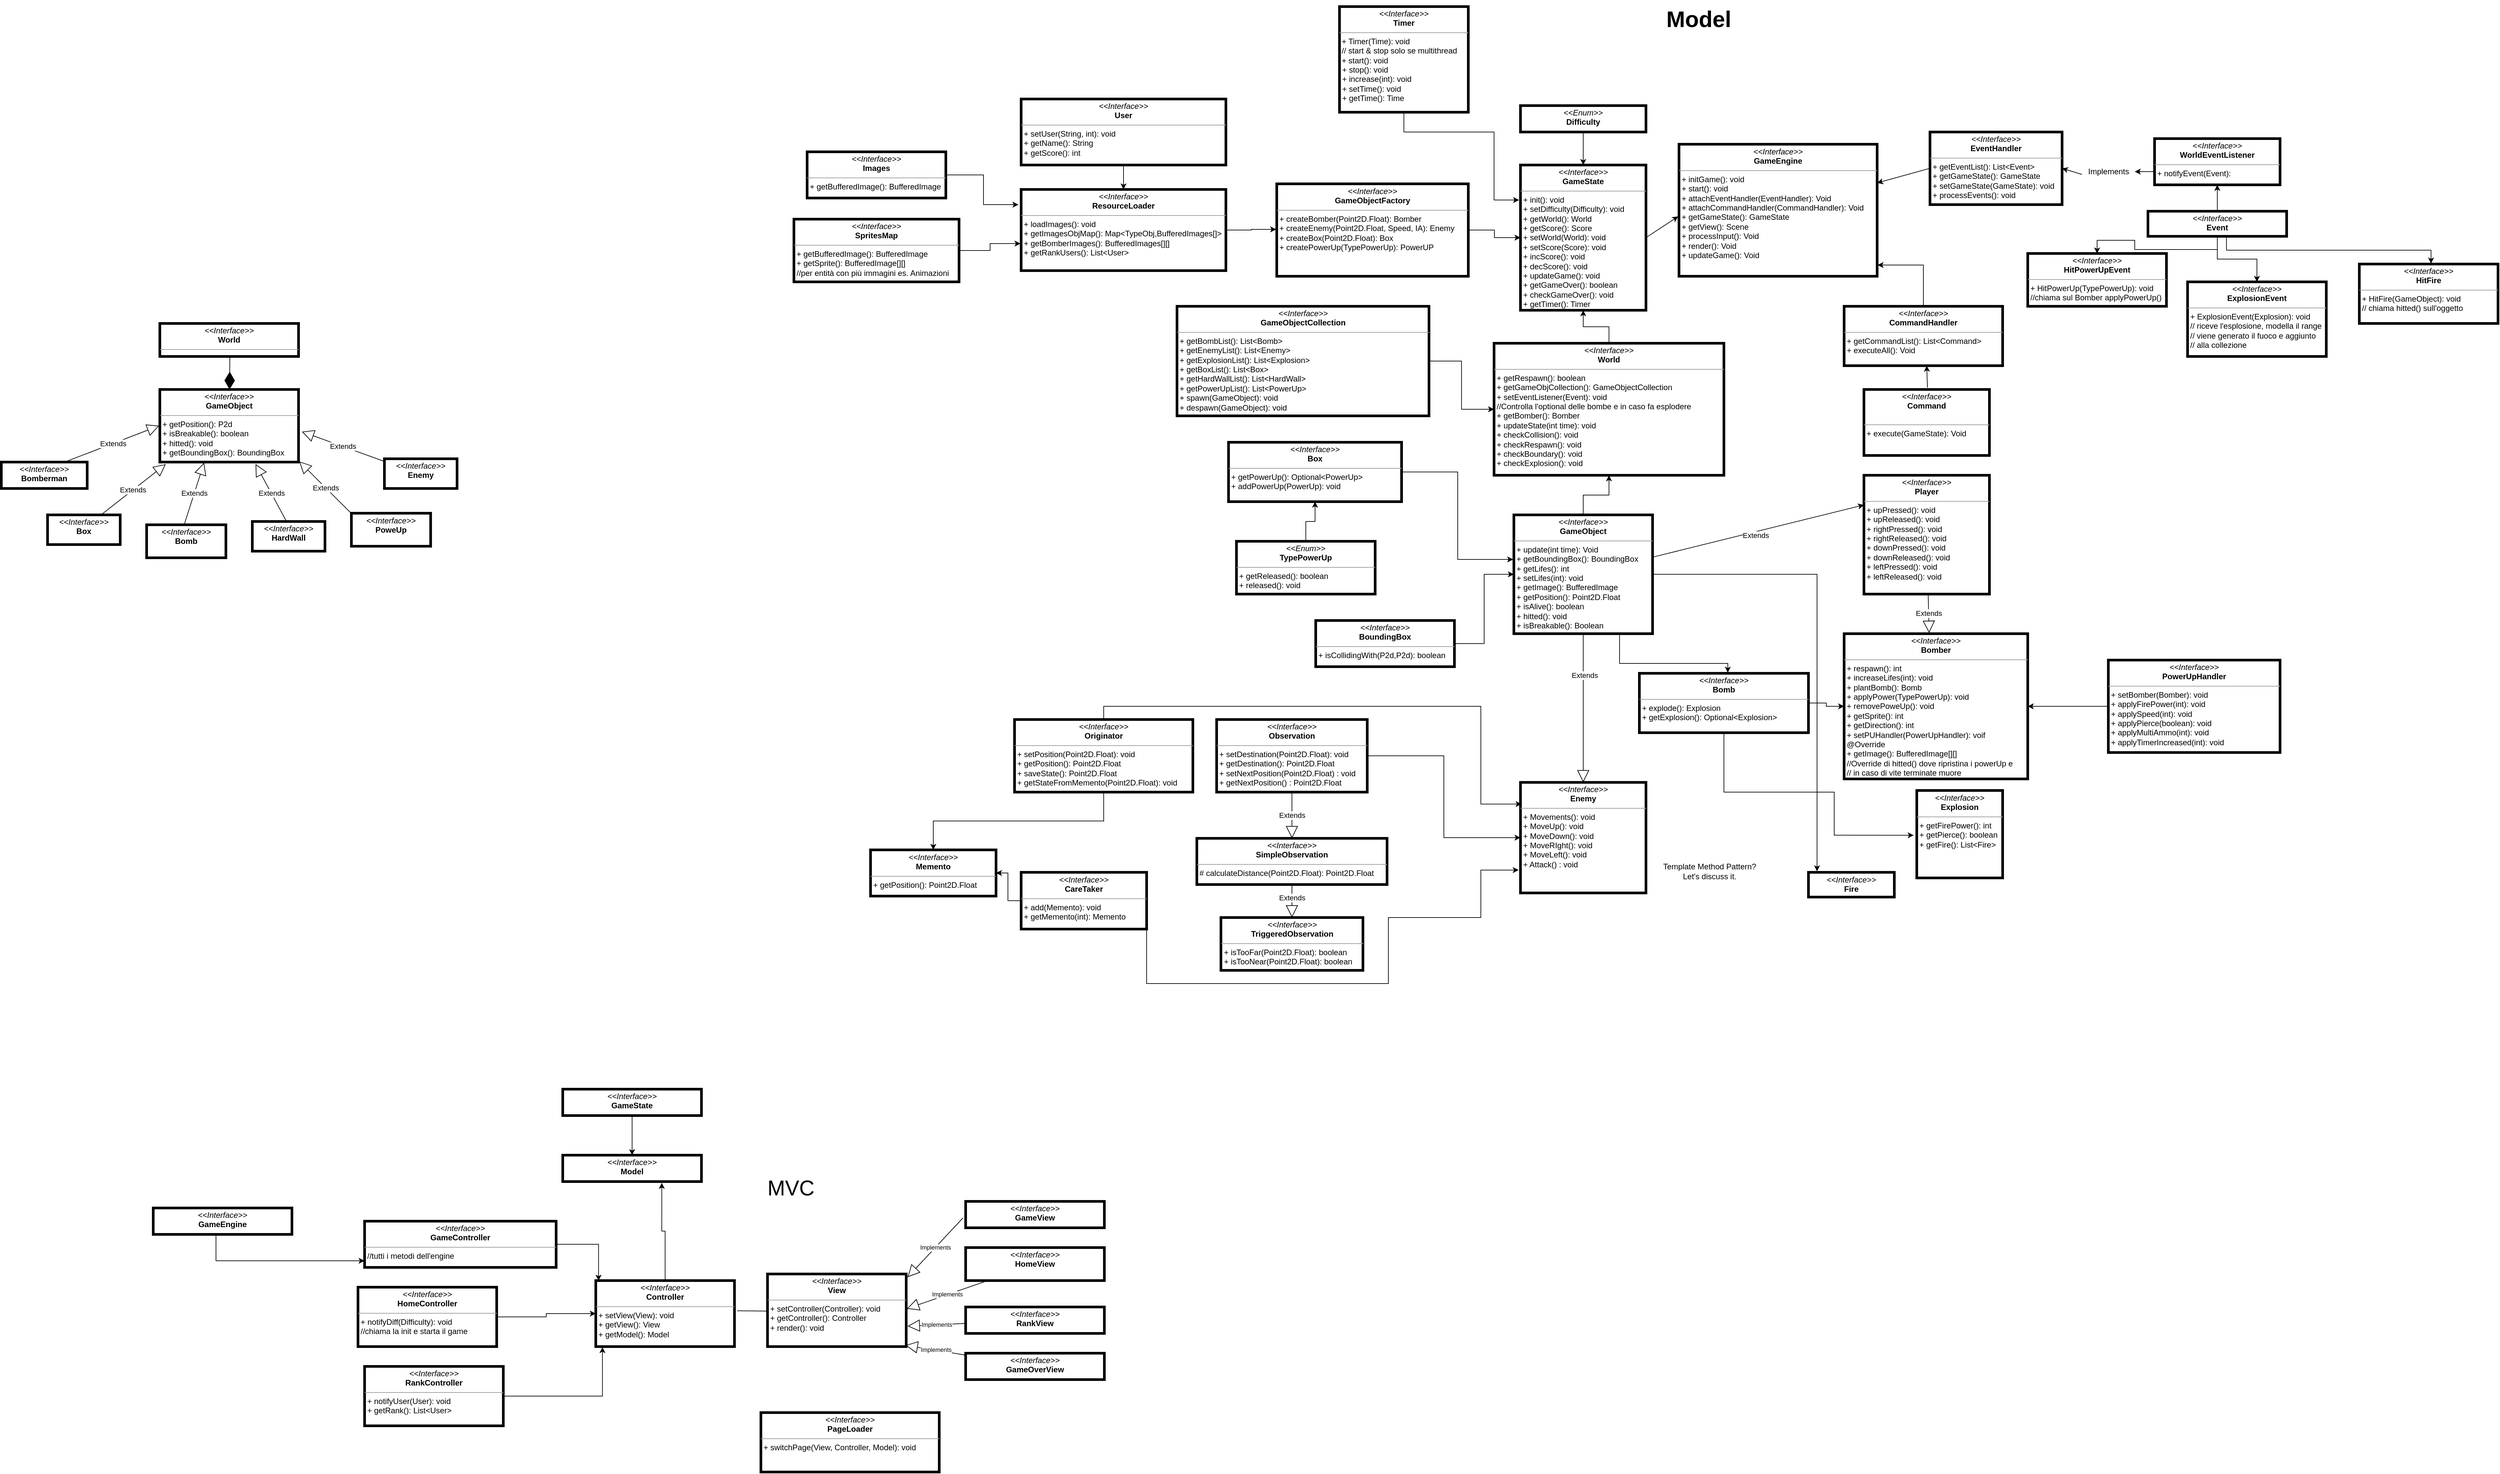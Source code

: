 <mxfile version="14.4.3" type="device"><diagram id="urXxAbXNCbR4cGVfg7oY" name="Page-1"><mxGraphModel dx="5770" dy="501" grid="1" gridSize="10" guides="1" tooltips="1" connect="0" arrows="1" fold="1" page="1" pageScale="1" pageWidth="2339" pageHeight="3300" math="0" shadow="0"><root><mxCell id="0"/><mxCell id="1" parent="0"/><mxCell id="TSI4zpTr8US7YLuVZ_CI-4" value="Model" style="text;align=center;fontStyle=1;verticalAlign=middle;spacingLeft=3;spacingRight=3;strokeColor=none;rotatable=0;points=[[0,0.5],[1,0.5]];portConstraint=eastwest;strokeWidth=4;fontSize=34;" parent="1" vertex="1"><mxGeometry x="-480" y="60" width="160" height="50" as="geometry"/></mxCell><mxCell id="TSI4zpTr8US7YLuVZ_CI-40" value="&lt;p style=&quot;margin: 0px ; margin-top: 4px ; text-align: center&quot;&gt;&lt;i&gt;&amp;lt;&amp;lt;Interface&amp;gt;&amp;gt;&lt;/i&gt;&lt;br&gt;&lt;b&gt;Command&lt;/b&gt;&lt;/p&gt;&lt;p style=&quot;margin: 0px ; margin-left: 4px&quot;&gt;&lt;br&gt;&lt;/p&gt;&lt;hr size=&quot;1&quot;&gt;&lt;p style=&quot;margin: 0px ; margin-left: 4px&quot;&gt;+ execute(GameState): Void&lt;/p&gt;" style="verticalAlign=top;align=left;overflow=fill;fontSize=12;fontFamily=Helvetica;html=1;strokeWidth=4;" parent="1" vertex="1"><mxGeometry x="-150" y="650" width="190" height="100" as="geometry"/></mxCell><mxCell id="TSI4zpTr8US7YLuVZ_CI-41" value="" style="endArrow=classic;html=1;fontSize=14;entryX=0.521;entryY=1;entryDx=0;entryDy=0;exitX=0.506;exitY=-0.028;exitDx=0;exitDy=0;exitPerimeter=0;entryPerimeter=0;" parent="1" source="TSI4zpTr8US7YLuVZ_CI-40" target="Oy4AMyDIwZsP5ORlM1xA-2" edge="1"><mxGeometry width="50" height="50" relative="1" as="geometry"><mxPoint x="30" y="680" as="sourcePoint"/><mxPoint x="-30" y="620" as="targetPoint"/></mxGeometry></mxCell><mxCell id="TSI4zpTr8US7YLuVZ_CI-42" value="" style="endArrow=classic;html=1;fontSize=14;entryX=-0.004;entryY=0.547;entryDx=0;entryDy=0;exitX=1;exitY=0.5;exitDx=0;exitDy=0;entryPerimeter=0;" parent="1" source="nFVTXQe2fq6nzADj6Gcv-4" target="nFVTXQe2fq6nzADj6Gcv-1" edge="1"><mxGeometry width="50" height="50" relative="1" as="geometry"><mxPoint x="-350" y="633.056" as="sourcePoint"/><mxPoint x="-270" y="590" as="targetPoint"/></mxGeometry></mxCell><mxCell id="TSI4zpTr8US7YLuVZ_CI-43" style="edgeStyle=orthogonalEdgeStyle;rounded=0;orthogonalLoop=1;jettySize=auto;html=1;exitX=0.5;exitY=1;exitDx=0;exitDy=0;fontSize=14;" parent="1" edge="1"><mxGeometry relative="1" as="geometry"><mxPoint x="-160" y="750" as="sourcePoint"/><mxPoint x="-160" y="750" as="targetPoint"/></mxGeometry></mxCell><mxCell id="SkAIFDQF4oIbRnaU9F2_-4" value="" style="endArrow=classic;html=1;fontSize=14;exitX=0;exitY=0.5;exitDx=0;exitDy=0;" parent="1" source="nFVTXQe2fq6nzADj6Gcv-18" target="nFVTXQe2fq6nzADj6Gcv-1" edge="1"><mxGeometry width="50" height="50" relative="1" as="geometry"><mxPoint x="-110" y="384.781" as="sourcePoint"/><mxPoint x="-120" y="355" as="targetPoint"/></mxGeometry></mxCell><mxCell id="nFVTXQe2fq6nzADj6Gcv-1" value="&lt;p style=&quot;margin: 0px ; margin-top: 4px ; text-align: center&quot;&gt;&lt;i&gt;&amp;lt;&amp;lt;Interface&amp;gt;&amp;gt;&lt;/i&gt;&lt;br&gt;&lt;b&gt;GameEngine&lt;/b&gt;&lt;/p&gt;&lt;hr size=&quot;1&quot;&gt;&lt;p style=&quot;margin: 0px ; margin-left: 4px&quot;&gt;&lt;/p&gt;&lt;p style=&quot;margin: 0px 0px 0px 4px&quot;&gt;+ initGame(): void&lt;/p&gt;&lt;p style=&quot;margin: 0px 0px 0px 4px&quot;&gt;+ start(): void&lt;/p&gt;&lt;p style=&quot;margin: 0px ; margin-left: 4px&quot;&gt;+ attachEventHandler(EventHandler): Void&lt;/p&gt;&lt;p style=&quot;margin: 0px ; margin-left: 4px&quot;&gt;+ attachCommandHandler(CommandHandler): Void&lt;br&gt;+ getGameState(): GameState&lt;/p&gt;&lt;p style=&quot;margin: 0px ; margin-left: 4px&quot;&gt;+ getView(): Scene&lt;/p&gt;&lt;p style=&quot;margin: 0px ; margin-left: 4px&quot;&gt;+ processInput(): Void&lt;/p&gt;&lt;p style=&quot;margin: 0px ; margin-left: 4px&quot;&gt;+ render(): Void&lt;/p&gt;&lt;p style=&quot;margin: 0px ; margin-left: 4px&quot;&gt;+ updateGame(): Void&lt;/p&gt;" style="verticalAlign=top;align=left;overflow=fill;fontSize=12;fontFamily=Helvetica;html=1;strokeWidth=4;" parent="1" vertex="1"><mxGeometry x="-430" y="278.5" width="300" height="200" as="geometry"/></mxCell><mxCell id="nFVTXQe2fq6nzADj6Gcv-3" value="&lt;p style=&quot;margin: 4px 0px 0px ; text-align: center&quot;&gt;&lt;i&gt;&amp;lt;&amp;lt;Interface&amp;gt;&amp;gt;&lt;/i&gt;&lt;br&gt;&lt;b&gt;Enemy&lt;/b&gt;&lt;/p&gt;&lt;hr size=&quot;1&quot;&gt;&lt;p style=&quot;margin: 0px 0px 0px 4px&quot;&gt;&lt;span&gt;+ Movements(): void&lt;/span&gt;&lt;br&gt;&lt;/p&gt;&lt;p style=&quot;margin: 0px 0px 0px 4px&quot;&gt;+ MoveUp(): void&lt;/p&gt;&lt;p style=&quot;margin: 0px 0px 0px 4px&quot;&gt;+ MoveDown(): void&lt;/p&gt;&lt;p style=&quot;margin: 0px 0px 0px 4px&quot;&gt;+ MoveRIght(): void&lt;/p&gt;&lt;p style=&quot;margin: 0px 0px 0px 4px&quot;&gt;+ MoveLeft(): void&lt;/p&gt;&lt;p style=&quot;margin: 0px 0px 0px 4px&quot;&gt;+ Attack() : void&lt;/p&gt;" style="verticalAlign=top;align=left;overflow=fill;fontSize=12;fontFamily=Helvetica;html=1;strokeWidth=4;" parent="1" vertex="1"><mxGeometry x="-670" y="1245.25" width="190" height="167.5" as="geometry"/></mxCell><mxCell id="nFVTXQe2fq6nzADj6Gcv-4" value="&lt;p style=&quot;margin: 0px ; margin-top: 4px ; text-align: center&quot;&gt;&lt;i&gt;&amp;lt;&amp;lt;Interface&amp;gt;&amp;gt;&lt;/i&gt;&lt;br&gt;&lt;b&gt;GameState&lt;/b&gt;&lt;/p&gt;&lt;hr size=&quot;1&quot;&gt;&lt;p style=&quot;margin: 0px ; margin-left: 4px&quot;&gt;&lt;/p&gt;&lt;p style=&quot;margin: 0px ; margin-left: 4px&quot;&gt;+ init(): void&lt;/p&gt;&lt;p style=&quot;margin: 0px ; margin-left: 4px&quot;&gt;+ setDifficulty(Difficulty): void&lt;/p&gt;&lt;p style=&quot;margin: 0px ; margin-left: 4px&quot;&gt;+ getWorld(): World&lt;br&gt;+ getScore(): Score&lt;/p&gt;&lt;p style=&quot;margin: 0px ; margin-left: 4px&quot;&gt;+ setWorld(World): void&lt;/p&gt;&lt;p style=&quot;margin: 0px ; margin-left: 4px&quot;&gt;+ setScore(Score): void&lt;/p&gt;&lt;p style=&quot;margin: 0px ; margin-left: 4px&quot;&gt;+ incScore(): void&lt;/p&gt;&lt;p style=&quot;margin: 0px ; margin-left: 4px&quot;&gt;+ decScore(): void&lt;/p&gt;&lt;p style=&quot;margin: 0px ; margin-left: 4px&quot;&gt;+ updateGame(): void&lt;/p&gt;&lt;p style=&quot;margin: 0px ; margin-left: 4px&quot;&gt;+ getGameOver(): boolean&lt;/p&gt;&lt;p style=&quot;margin: 0px ; margin-left: 4px&quot;&gt;+ checkGameOver(): void&lt;/p&gt;&lt;p style=&quot;margin: 0px ; margin-left: 4px&quot;&gt;+ getTimer(): Timer&lt;/p&gt;" style="verticalAlign=top;align=left;overflow=fill;fontSize=12;fontFamily=Helvetica;html=1;strokeWidth=4;" parent="1" vertex="1"><mxGeometry x="-670" y="310" width="190" height="220" as="geometry"/></mxCell><mxCell id="vPeAJShvklnJZDpOes8v-4" value="" style="edgeStyle=orthogonalEdgeStyle;rounded=0;orthogonalLoop=1;jettySize=auto;html=1;" parent="1" source="nFVTXQe2fq6nzADj6Gcv-5" target="nFVTXQe2fq6nzADj6Gcv-4" edge="1"><mxGeometry relative="1" as="geometry"/></mxCell><mxCell id="nFVTXQe2fq6nzADj6Gcv-5" value="&lt;p style=&quot;margin: 0px ; margin-top: 4px ; text-align: center&quot;&gt;&lt;i&gt;&amp;lt;&amp;lt;Interface&amp;gt;&amp;gt;&lt;/i&gt;&lt;br&gt;&lt;b&gt;World&lt;/b&gt;&lt;/p&gt;&lt;hr size=&quot;1&quot;&gt;&lt;p style=&quot;margin: 0px ; margin-left: 4px&quot;&gt;&lt;/p&gt;&lt;p style=&quot;margin: 0px ; margin-left: 4px&quot;&gt;+ getRespawn(): boolean&lt;/p&gt;&lt;p style=&quot;margin: 0px ; margin-left: 4px&quot;&gt;+ getGameObjCollection(): GameObjectCollection&lt;/p&gt;&lt;p style=&quot;margin: 0px ; margin-left: 4px&quot;&gt;+ setEventListener(Event): void&lt;/p&gt;&lt;p style=&quot;margin: 0px ; margin-left: 4px&quot;&gt;&lt;span&gt;//Controlla l'optional delle bombe e in caso fa esplodere&lt;/span&gt;&lt;br&gt;&lt;/p&gt;&lt;p style=&quot;margin: 0px ; margin-left: 4px&quot;&gt;+ getBomber(): Bomber&lt;br&gt;+ updateState(int time): void&lt;/p&gt;&lt;p style=&quot;margin: 0px ; margin-left: 4px&quot;&gt;+ checkCollision(): void&lt;/p&gt;&lt;p style=&quot;margin: 0px ; margin-left: 4px&quot;&gt;+ checkRespawn(): void&lt;/p&gt;&lt;p style=&quot;margin: 0px ; margin-left: 4px&quot;&gt;+ checkBoundary(): void&lt;/p&gt;&lt;p style=&quot;margin: 0px ; margin-left: 4px&quot;&gt;+ checkExplosion(): void&lt;/p&gt;" style="verticalAlign=top;align=left;overflow=fill;fontSize=12;fontFamily=Helvetica;html=1;strokeWidth=4;" parent="1" vertex="1"><mxGeometry x="-710" y="580" width="348" height="200" as="geometry"/></mxCell><mxCell id="vPeAJShvklnJZDpOes8v-6" style="edgeStyle=orthogonalEdgeStyle;rounded=0;orthogonalLoop=1;jettySize=auto;html=1;entryX=0.523;entryY=-0.011;entryDx=0;entryDy=0;entryPerimeter=0;" parent="1" source="nFVTXQe2fq6nzADj6Gcv-6" target="vPeAJShvklnJZDpOes8v-1" edge="1"><mxGeometry relative="1" as="geometry"><Array as="points"><mxPoint x="-520" y="1065"/><mxPoint x="-356" y="1065"/></Array></mxGeometry></mxCell><mxCell id="vPeAJShvklnJZDpOes8v-20" value="" style="edgeStyle=orthogonalEdgeStyle;rounded=0;orthogonalLoop=1;jettySize=auto;html=1;" parent="1" source="nFVTXQe2fq6nzADj6Gcv-6" target="nFVTXQe2fq6nzADj6Gcv-5" edge="1"><mxGeometry relative="1" as="geometry"/></mxCell><mxCell id="KnMp1MAFbwvR4icSxS9h-2" style="edgeStyle=orthogonalEdgeStyle;rounded=0;orthogonalLoop=1;jettySize=auto;html=1;entryX=0.1;entryY=-0.04;entryDx=0;entryDy=0;entryPerimeter=0;" parent="1" source="nFVTXQe2fq6nzADj6Gcv-6" target="KnMp1MAFbwvR4icSxS9h-1" edge="1"><mxGeometry relative="1" as="geometry"/></mxCell><mxCell id="nFVTXQe2fq6nzADj6Gcv-6" value="&lt;p style=&quot;margin: 0px ; margin-top: 4px ; text-align: center&quot;&gt;&lt;i&gt;&amp;lt;&amp;lt;Interface&amp;gt;&amp;gt;&lt;/i&gt;&lt;br&gt;&lt;b&gt;GameObject&lt;/b&gt;&lt;/p&gt;&lt;hr size=&quot;1&quot;&gt;&lt;p style=&quot;margin: 0px ; margin-left: 4px&quot;&gt;&lt;/p&gt;&lt;p style=&quot;margin: 0px ; margin-left: 4px&quot;&gt;+ update(int time): Void&lt;/p&gt;&lt;p style=&quot;margin: 0px ; margin-left: 4px&quot;&gt;+ getBoundingBox(): BoundingBox&lt;/p&gt;&lt;p style=&quot;margin: 0px ; margin-left: 4px&quot;&gt;+ getLifes(): int&lt;/p&gt;&lt;p style=&quot;margin: 0px ; margin-left: 4px&quot;&gt;+ setLifes(int): void&lt;/p&gt;&lt;p style=&quot;margin: 0px ; margin-left: 4px&quot;&gt;+ getImage(): BufferedImage&lt;/p&gt;&lt;p style=&quot;margin: 0px ; margin-left: 4px&quot;&gt;+ getPosition(): Point2D.Float&lt;br&gt;&lt;/p&gt;&lt;p style=&quot;margin: 0px 0px 0px 4px&quot;&gt;+ isAlive(): boolean&lt;br&gt;&lt;/p&gt;&lt;p style=&quot;margin: 0px 0px 0px 4px&quot;&gt;+ hitted(): void&lt;/p&gt;&lt;p style=&quot;margin: 0px 0px 0px 4px&quot;&gt;+ isBreakable(): Boolean&lt;/p&gt;&lt;p style=&quot;margin: 0px 0px 0px 4px&quot;&gt;&lt;br&gt;&lt;/p&gt;&lt;div&gt;&lt;br&gt;&lt;/div&gt;" style="verticalAlign=top;align=left;overflow=fill;fontSize=12;fontFamily=Helvetica;html=1;strokeWidth=4;" parent="1" vertex="1"><mxGeometry x="-680" y="840" width="210" height="180" as="geometry"/></mxCell><mxCell id="nFVTXQe2fq6nzADj6Gcv-13" value="" style="endArrow=classic;html=1;entryX=0;entryY=0.25;entryDx=0;entryDy=0;" parent="1" source="nFVTXQe2fq6nzADj6Gcv-6" target="nFVTXQe2fq6nzADj6Gcv-15" edge="1"><mxGeometry width="50" height="50" relative="1" as="geometry"><mxPoint x="-270" y="950" as="sourcePoint"/><mxPoint x="30" y="1019.872" as="targetPoint"/></mxGeometry></mxCell><mxCell id="nFVTXQe2fq6nzADj6Gcv-14" value="Extends" style="edgeLabel;html=1;align=center;verticalAlign=middle;resizable=0;points=[];" parent="nFVTXQe2fq6nzADj6Gcv-13" vertex="1" connectable="0"><mxGeometry x="-0.122" y="-6" relative="1" as="geometry"><mxPoint x="14" y="-4.73" as="offset"/></mxGeometry></mxCell><mxCell id="nFVTXQe2fq6nzADj6Gcv-15" value="&lt;p style=&quot;margin: 0px ; margin-top: 4px ; text-align: center&quot;&gt;&lt;i&gt;&amp;lt;&amp;lt;Interface&amp;gt;&amp;gt;&lt;/i&gt;&lt;br&gt;&lt;b&gt;Player&lt;/b&gt;&lt;/p&gt;&lt;hr size=&quot;1&quot;&gt;&lt;p style=&quot;margin: 0px ; margin-left: 4px&quot;&gt;&lt;/p&gt;&lt;p style=&quot;margin: 0px ; margin-left: 4px&quot;&gt;+ upPressed(): void&lt;br&gt;+ upReleased(): void&lt;/p&gt;&lt;p style=&quot;margin: 0px ; margin-left: 4px&quot;&gt;+ rightPressed(): void&lt;/p&gt;&lt;p style=&quot;margin: 0px ; margin-left: 4px&quot;&gt;+ rightReleased(): void&lt;/p&gt;&lt;p style=&quot;margin: 0px ; margin-left: 4px&quot;&gt;+ downPressed(): void&lt;/p&gt;&lt;p style=&quot;margin: 0px ; margin-left: 4px&quot;&gt;+ downReleased(): void&lt;/p&gt;&lt;p style=&quot;margin: 0px 0px 0px 4px&quot;&gt;+ leftPressed(): void&lt;/p&gt;&lt;p style=&quot;margin: 0px 0px 0px 4px&quot;&gt;+ leftReleased(): void&lt;/p&gt;&lt;p style=&quot;margin: 0px ; margin-left: 4px&quot;&gt;&amp;nbsp;&lt;/p&gt;" style="verticalAlign=top;align=left;overflow=fill;fontSize=12;fontFamily=Helvetica;html=1;strokeWidth=4;" parent="1" vertex="1"><mxGeometry x="-150" y="780" width="190" height="180" as="geometry"/></mxCell><mxCell id="nFVTXQe2fq6nzADj6Gcv-17" value="&lt;p style=&quot;margin: 0px ; margin-top: 4px ; text-align: center&quot;&gt;&lt;i&gt;&amp;lt;&amp;lt;Interface&amp;gt;&amp;gt;&lt;/i&gt;&lt;br&gt;&lt;b&gt;WorldEventListener&lt;/b&gt;&lt;/p&gt;&lt;hr size=&quot;1&quot;&gt;&lt;p style=&quot;margin: 0px ; margin-left: 4px&quot;&gt;&lt;/p&gt;&lt;p style=&quot;margin: 0px ; margin-left: 4px&quot;&gt;+ notifyEvent(Event):&lt;br&gt;&lt;br&gt;&lt;/p&gt;" style="verticalAlign=top;align=left;overflow=fill;fontSize=12;fontFamily=Helvetica;html=1;strokeWidth=4;" parent="1" vertex="1"><mxGeometry x="290" y="270" width="190" height="70" as="geometry"/></mxCell><mxCell id="nFVTXQe2fq6nzADj6Gcv-18" value="&lt;p style=&quot;margin: 0px ; margin-top: 4px ; text-align: center&quot;&gt;&lt;i&gt;&amp;lt;&amp;lt;Interface&amp;gt;&amp;gt;&lt;/i&gt;&lt;br&gt;&lt;b&gt;EventHandler&lt;/b&gt;&lt;/p&gt;&lt;hr size=&quot;1&quot;&gt;&lt;p style=&quot;margin: 0px ; margin-left: 4px&quot;&gt;&lt;/p&gt;&lt;p style=&quot;margin: 0px ; margin-left: 4px&quot;&gt;+ getEventList(): List&amp;lt;Event&amp;gt;&lt;br&gt;+ getGameState(): GameState&lt;/p&gt;&lt;p style=&quot;margin: 0px ; margin-left: 4px&quot;&gt;+ setGameState(GameState): void&lt;/p&gt;&lt;p style=&quot;margin: 0px ; margin-left: 4px&quot;&gt;+ processEvents(): void&lt;/p&gt;" style="verticalAlign=top;align=left;overflow=fill;fontSize=12;fontFamily=Helvetica;html=1;strokeWidth=4;" parent="1" vertex="1"><mxGeometry x="-50" y="260" width="200" height="110" as="geometry"/></mxCell><mxCell id="nFVTXQe2fq6nzADj6Gcv-19" value="" style="endArrow=classic;html=1;entryX=1;entryY=0.5;entryDx=0;entryDy=0;exitX=0;exitY=0.714;exitDx=0;exitDy=0;exitPerimeter=0;" parent="1" source="nFVTXQe2fq6nzADj6Gcv-20" target="nFVTXQe2fq6nzADj6Gcv-18" edge="1"><mxGeometry width="50" height="50" relative="1" as="geometry"><mxPoint y="420" as="sourcePoint"/><mxPoint x="50" y="370" as="targetPoint"/></mxGeometry></mxCell><mxCell id="YTr8s9p61XblNBtbrldd-22" style="edgeStyle=orthogonalEdgeStyle;rounded=0;orthogonalLoop=1;jettySize=auto;html=1;exitX=1;exitY=0.5;exitDx=0;exitDy=0;entryX=0;entryY=0.5;entryDx=0;entryDy=0;" parent="1" source="5cxx2i0NUzyYJ85BB3Bx-85" target="nFVTXQe2fq6nzADj6Gcv-3" edge="1"><mxGeometry relative="1" as="geometry"/></mxCell><mxCell id="5cxx2i0NUzyYJ85BB3Bx-85" value="&lt;p style=&quot;margin: 0px ; margin-top: 4px ; text-align: center&quot;&gt;&lt;i&gt;&amp;lt;&amp;lt;Interface&amp;gt;&amp;gt;&lt;/i&gt;&lt;br&gt;&lt;b&gt;Observation&lt;/b&gt;&lt;/p&gt;&lt;hr size=&quot;1&quot;&gt;&lt;p style=&quot;margin: 0px ; margin-left: 4px&quot;&gt;+ setDestination(Point2D.Float): void&lt;br&gt;+ getDestination(): Point2D.Float&lt;/p&gt;&lt;p style=&quot;margin: 0px ; margin-left: 4px&quot;&gt;+ setNextPosition(Point2D.Float) : void&lt;/p&gt;&lt;p style=&quot;margin: 0px ; margin-left: 4px&quot;&gt;+ getNextPosition() : Point2D.Float&lt;/p&gt;" style="verticalAlign=top;align=left;overflow=fill;fontSize=12;fontFamily=Helvetica;html=1;strokeWidth=4;" parent="1" vertex="1"><mxGeometry x="-1130" y="1150" width="228" height="110" as="geometry"/></mxCell><mxCell id="hmvEdtjTdUx2E_TVSkly-3" value="&lt;p style=&quot;margin: 0px ; margin-top: 4px ; text-align: center&quot;&gt;&lt;i&gt;&amp;lt;&amp;lt;Interface&amp;gt;&amp;gt;&lt;/i&gt;&lt;br&gt;&lt;b&gt;Bomber&lt;/b&gt;&lt;/p&gt;&lt;hr size=&quot;1&quot;&gt;&lt;p style=&quot;margin: 0px ; margin-left: 4px&quot;&gt;&lt;/p&gt;&lt;p style=&quot;margin: 0px ; margin-left: 4px&quot;&gt;&lt;span&gt;+ respawn(): int&lt;/span&gt;&lt;br&gt;&lt;/p&gt;&lt;p style=&quot;margin: 0px ; margin-left: 4px&quot;&gt;+ increaseLifes(int): void&lt;/p&gt;&lt;p style=&quot;margin: 0px ; margin-left: 4px&quot;&gt;+ plantBomb(): Bomb&lt;/p&gt;&lt;p style=&quot;margin: 0px ; margin-left: 4px&quot;&gt;+ applyPower(TypePowerUp): void&lt;/p&gt;&lt;p style=&quot;margin: 0px ; margin-left: 4px&quot;&gt;+ removePoweUp(): void&lt;/p&gt;&lt;p style=&quot;margin: 0px ; margin-left: 4px&quot;&gt;+ getSprite(): int&lt;/p&gt;&lt;p style=&quot;margin: 0px ; margin-left: 4px&quot;&gt;+ getDirection(): int&lt;/p&gt;&lt;p style=&quot;margin: 0px ; margin-left: 4px&quot;&gt;+ setPUHandler(PowerUpHandler): voif&lt;/p&gt;&lt;p style=&quot;margin: 0px ; margin-left: 4px&quot;&gt;@Override&lt;/p&gt;&lt;p style=&quot;margin: 0px ; margin-left: 4px&quot;&gt;+ getImage(): BufferedImage[][]&lt;/p&gt;&lt;p style=&quot;margin: 0px ; margin-left: 4px&quot;&gt;//Override di hitted() dove ripristina i powerUp e&amp;nbsp;&lt;/p&gt;&lt;p style=&quot;margin: 0px ; margin-left: 4px&quot;&gt;// in caso di vite terminate muore&lt;/p&gt;" style="verticalAlign=top;align=left;overflow=fill;fontSize=12;fontFamily=Helvetica;html=1;strokeWidth=4;" parent="1" vertex="1"><mxGeometry x="-180" y="1020" width="278" height="220" as="geometry"/></mxCell><mxCell id="hmvEdtjTdUx2E_TVSkly-4" value="Extends" style="endArrow=block;endSize=16;endFill=0;html=1;entryX=0.463;entryY=-0.005;entryDx=0;entryDy=0;entryPerimeter=0;" parent="1" source="nFVTXQe2fq6nzADj6Gcv-15" target="hmvEdtjTdUx2E_TVSkly-3" edge="1"><mxGeometry width="160" relative="1" as="geometry"><mxPoint x="-260" y="930" as="sourcePoint"/><mxPoint x="-100" y="930" as="targetPoint"/></mxGeometry></mxCell><mxCell id="mGQLbnx4xdMYjy9974eh-3" value="" style="edgeStyle=orthogonalEdgeStyle;rounded=0;orthogonalLoop=1;jettySize=auto;html=1;entryX=-0.011;entryY=0.241;entryDx=0;entryDy=0;entryPerimeter=0;" parent="1" source="hmvEdtjTdUx2E_TVSkly-6" target="nFVTXQe2fq6nzADj6Gcv-4" edge="1"><mxGeometry relative="1" as="geometry"><mxPoint x="-890" y="370" as="targetPoint"/><Array as="points"><mxPoint x="-710" y="260"/><mxPoint x="-710" y="363"/></Array></mxGeometry></mxCell><mxCell id="hmvEdtjTdUx2E_TVSkly-6" value="&lt;p style=&quot;margin: 0px ; margin-top: 4px ; text-align: center&quot;&gt;&lt;i&gt;&amp;lt;&amp;lt;Interface&amp;gt;&amp;gt;&lt;/i&gt;&lt;br&gt;&lt;b&gt;Timer&lt;/b&gt;&lt;/p&gt;&lt;hr size=&quot;1&quot;&gt;&amp;nbsp;+ Timer(Time): void&lt;br&gt;&lt;span&gt;&amp;nbsp;// start &amp;amp; stop solo se multithread&lt;br&gt;&amp;nbsp;+ start(): void&lt;/span&gt;&lt;br&gt;&lt;p style=&quot;margin: 0px ; margin-left: 4px&quot;&gt;+ stop(): void&lt;/p&gt;&lt;p style=&quot;margin: 0px ; margin-left: 4px&quot;&gt;+ increase(int): void&lt;/p&gt;&lt;p style=&quot;margin: 0px ; margin-left: 4px&quot;&gt;+ setTime(): void&lt;/p&gt;&lt;p style=&quot;margin: 0px ; margin-left: 4px&quot;&gt;+ getTime(): Time&lt;/p&gt;&lt;p style=&quot;margin: 0px ; margin-left: 4px&quot;&gt;&lt;br&gt;&lt;/p&gt;&lt;p style=&quot;margin: 0px ; margin-left: 4px&quot;&gt;&lt;br&gt;&lt;/p&gt;" style="verticalAlign=top;align=left;overflow=fill;fontSize=12;fontFamily=Helvetica;html=1;strokeWidth=4;" parent="1" vertex="1"><mxGeometry x="-944" y="70" width="195" height="160" as="geometry"/></mxCell><mxCell id="YTr8s9p61XblNBtbrldd-1" value="&lt;p style=&quot;margin: 0px ; margin-top: 4px ; text-align: center&quot;&gt;&lt;i&gt;&amp;lt;&amp;lt;Interface&amp;gt;&amp;gt;&lt;/i&gt;&lt;br&gt;&lt;b&gt;SimpleObservation&lt;/b&gt;&lt;/p&gt;&lt;hr size=&quot;1&quot;&gt;&lt;p style=&quot;margin: 0px ; margin-left: 4px&quot;&gt;&lt;/p&gt;&lt;p style=&quot;margin: 0px ; margin-left: 4px&quot;&gt;# calculateDistance(Point2D.Float): Point2D.Float&lt;/p&gt;" style="verticalAlign=top;align=left;overflow=fill;fontSize=12;fontFamily=Helvetica;html=1;strokeWidth=4;" parent="1" vertex="1"><mxGeometry x="-1160" y="1330" width="288" height="70" as="geometry"/></mxCell><mxCell id="YTr8s9p61XblNBtbrldd-2" value="&lt;p style=&quot;margin: 0px ; margin-top: 4px ; text-align: center&quot;&gt;&lt;i&gt;&amp;lt;&amp;lt;Interface&amp;gt;&amp;gt;&lt;/i&gt;&lt;br&gt;&lt;b&gt;TriggeredObservation&lt;/b&gt;&lt;/p&gt;&lt;hr size=&quot;1&quot;&gt;&lt;p style=&quot;margin: 0px ; margin-left: 4px&quot;&gt;&lt;/p&gt;&lt;p style=&quot;margin: 0px ; margin-left: 4px&quot;&gt;+ isTooFar(Point2D.Float): boolean&lt;/p&gt;&lt;p style=&quot;margin: 0px ; margin-left: 4px&quot;&gt;+ isTooNear(Point2D.Float): boolean&lt;/p&gt;&lt;p style=&quot;margin: 0px ; margin-left: 4px&quot;&gt;&lt;br&gt;&lt;/p&gt;" style="verticalAlign=top;align=left;overflow=fill;fontSize=12;fontFamily=Helvetica;html=1;strokeWidth=4;" parent="1" vertex="1"><mxGeometry x="-1123.5" y="1450" width="215" height="80" as="geometry"/></mxCell><mxCell id="YTr8s9p61XblNBtbrldd-7" style="edgeStyle=orthogonalEdgeStyle;rounded=0;orthogonalLoop=1;jettySize=auto;html=1;exitX=0.5;exitY=1;exitDx=0;exitDy=0;entryX=0.5;entryY=0;entryDx=0;entryDy=0;" parent="1" source="YTr8s9p61XblNBtbrldd-5" target="YTr8s9p61XblNBtbrldd-6" edge="1"><mxGeometry relative="1" as="geometry"/></mxCell><mxCell id="YTr8s9p61XblNBtbrldd-23" style="edgeStyle=orthogonalEdgeStyle;rounded=0;orthogonalLoop=1;jettySize=auto;html=1;exitX=0.5;exitY=0;exitDx=0;exitDy=0;entryX=0.009;entryY=0.196;entryDx=0;entryDy=0;entryPerimeter=0;" parent="1" source="YTr8s9p61XblNBtbrldd-5" target="nFVTXQe2fq6nzADj6Gcv-3" edge="1"><mxGeometry relative="1" as="geometry"><Array as="points"><mxPoint x="-1301" y="1130"/><mxPoint x="-730" y="1130"/><mxPoint x="-730" y="1278"/></Array></mxGeometry></mxCell><mxCell id="YTr8s9p61XblNBtbrldd-5" value="&lt;p style=&quot;margin: 0px ; margin-top: 4px ; text-align: center&quot;&gt;&lt;i&gt;&amp;lt;&amp;lt;Interface&amp;gt;&amp;gt;&lt;/i&gt;&lt;br&gt;&lt;b&gt;Originator&lt;/b&gt;&lt;/p&gt;&lt;hr size=&quot;1&quot;&gt;&lt;p style=&quot;margin: 0px ; margin-left: 4px&quot;&gt;&lt;/p&gt;&lt;p style=&quot;margin: 0px ; margin-left: 4px&quot;&gt;+ setPosition(Point2D.Float): void&lt;br&gt;+ getPosition(): Point2D.Float&lt;/p&gt;&lt;p style=&quot;margin: 0px ; margin-left: 4px&quot;&gt;+ saveState(): Point2D.Float&lt;/p&gt;&lt;p style=&quot;margin: 0px ; margin-left: 4px&quot;&gt;+ getStateFromMemento(Point2D.Float): void&lt;/p&gt;" style="verticalAlign=top;align=left;overflow=fill;fontSize=12;fontFamily=Helvetica;html=1;strokeWidth=4;" parent="1" vertex="1"><mxGeometry x="-1436" y="1150" width="270" height="110" as="geometry"/></mxCell><mxCell id="YTr8s9p61XblNBtbrldd-6" value="&lt;p style=&quot;margin: 0px ; margin-top: 4px ; text-align: center&quot;&gt;&lt;i&gt;&amp;lt;&amp;lt;Interface&amp;gt;&amp;gt;&lt;/i&gt;&lt;br&gt;&lt;b&gt;Memento&lt;/b&gt;&lt;/p&gt;&lt;hr size=&quot;1&quot;&gt;&lt;p style=&quot;margin: 0px ; margin-left: 4px&quot;&gt;&lt;/p&gt;&lt;p style=&quot;margin: 0px ; margin-left: 4px&quot;&gt;+ getPosition(): Point2D.Float&lt;br&gt;&lt;/p&gt;" style="verticalAlign=top;align=left;overflow=fill;fontSize=12;fontFamily=Helvetica;html=1;strokeWidth=4;" parent="1" vertex="1"><mxGeometry x="-1654" y="1347.5" width="190" height="70" as="geometry"/></mxCell><mxCell id="YTr8s9p61XblNBtbrldd-9" style="edgeStyle=orthogonalEdgeStyle;rounded=0;orthogonalLoop=1;jettySize=auto;html=1;entryX=1;entryY=0.5;entryDx=0;entryDy=0;" parent="1" source="YTr8s9p61XblNBtbrldd-8" target="YTr8s9p61XblNBtbrldd-6" edge="1"><mxGeometry relative="1" as="geometry"/></mxCell><mxCell id="YTr8s9p61XblNBtbrldd-25" style="edgeStyle=orthogonalEdgeStyle;rounded=0;orthogonalLoop=1;jettySize=auto;html=1;exitX=1;exitY=0.5;exitDx=0;exitDy=0;entryX=-0.014;entryY=0.793;entryDx=0;entryDy=0;entryPerimeter=0;" parent="1" source="YTr8s9p61XblNBtbrldd-8" target="nFVTXQe2fq6nzADj6Gcv-3" edge="1"><mxGeometry relative="1" as="geometry"><Array as="points"><mxPoint x="-1236" y="1550"/><mxPoint x="-870" y="1550"/><mxPoint x="-870" y="1450"/><mxPoint x="-730" y="1450"/><mxPoint x="-730" y="1378"/></Array></mxGeometry></mxCell><mxCell id="YTr8s9p61XblNBtbrldd-8" value="&lt;p style=&quot;margin: 0px ; margin-top: 4px ; text-align: center&quot;&gt;&lt;i&gt;&amp;lt;&amp;lt;Interface&amp;gt;&amp;gt;&lt;/i&gt;&lt;br&gt;&lt;b&gt;CareTaker&lt;/b&gt;&lt;/p&gt;&lt;hr size=&quot;1&quot;&gt;&lt;p style=&quot;margin: 0px ; margin-left: 4px&quot;&gt;&lt;/p&gt;&lt;p style=&quot;margin: 0px ; margin-left: 4px&quot;&gt;+ add(Memento): void&lt;br&gt;+ getMemento(int): Memento&lt;/p&gt;" style="verticalAlign=top;align=left;overflow=fill;fontSize=12;fontFamily=Helvetica;html=1;strokeWidth=4;" parent="1" vertex="1"><mxGeometry x="-1426" y="1381.5" width="190" height="86" as="geometry"/></mxCell><mxCell id="YTr8s9p61XblNBtbrldd-12" value="Extends" style="endArrow=block;endSize=16;endFill=0;html=1;entryX=0.5;entryY=0;entryDx=0;entryDy=0;exitX=0.5;exitY=1;exitDx=0;exitDy=0;" parent="1" source="nFVTXQe2fq6nzADj6Gcv-6" target="nFVTXQe2fq6nzADj6Gcv-3" edge="1"><mxGeometry x="-0.439" y="2" width="160" relative="1" as="geometry"><mxPoint x="-720" y="1070" as="sourcePoint"/><mxPoint x="-560" y="1070" as="targetPoint"/><Array as="points"/><mxPoint as="offset"/></mxGeometry></mxCell><mxCell id="YTr8s9p61XblNBtbrldd-20" value="Extends" style="endArrow=block;endSize=16;endFill=0;html=1;entryX=0.5;entryY=0;entryDx=0;entryDy=0;" parent="1" target="YTr8s9p61XblNBtbrldd-1" edge="1"><mxGeometry width="160" relative="1" as="geometry"><mxPoint x="-1016" y="1260" as="sourcePoint"/><mxPoint x="-700" y="1290" as="targetPoint"/><Array as="points"/></mxGeometry></mxCell><mxCell id="YTr8s9p61XblNBtbrldd-21" value="Extends" style="endArrow=block;endSize=16;endFill=0;html=1;exitX=0.5;exitY=1;exitDx=0;exitDy=0;entryX=0.5;entryY=0;entryDx=0;entryDy=0;" parent="1" source="YTr8s9p61XblNBtbrldd-1" target="YTr8s9p61XblNBtbrldd-2" edge="1"><mxGeometry x="-0.2" width="160" relative="1" as="geometry"><mxPoint x="-860" y="1290" as="sourcePoint"/><mxPoint x="-980" y="1430" as="targetPoint"/><mxPoint as="offset"/></mxGeometry></mxCell><mxCell id="8mPMndejL3LXZqa8ZKZb-1" value="Template Method Pattern?&lt;br&gt;Let's discuss it." style="text;html=1;strokeColor=none;fillColor=none;align=center;verticalAlign=middle;whiteSpace=wrap;rounded=0;" parent="1" vertex="1"><mxGeometry x="-460" y="1370" width="153" height="20" as="geometry"/></mxCell><mxCell id="mGQLbnx4xdMYjy9974eh-6" value="" style="edgeStyle=orthogonalEdgeStyle;rounded=0;orthogonalLoop=1;jettySize=auto;html=1;" parent="1" source="mGQLbnx4xdMYjy9974eh-4" target="hmvEdtjTdUx2E_TVSkly-3" edge="1"><mxGeometry relative="1" as="geometry"/></mxCell><mxCell id="mGQLbnx4xdMYjy9974eh-4" value="&lt;p style=&quot;margin: 0px ; margin-top: 4px ; text-align: center&quot;&gt;&lt;i&gt;&amp;lt;&amp;lt;Interface&amp;gt;&amp;gt;&lt;/i&gt;&lt;br&gt;&lt;b&gt;PowerUpHandler&lt;/b&gt;&lt;/p&gt;&lt;hr size=&quot;1&quot;&gt;&lt;p style=&quot;margin: 0px ; margin-left: 4px&quot;&gt;&lt;/p&gt;&lt;p style=&quot;margin: 0px ; margin-left: 4px&quot;&gt;+ setBomber(Bomber): void&lt;/p&gt;&lt;p style=&quot;margin: 0px ; margin-left: 4px&quot;&gt;+ applyFirePower(int): void&lt;/p&gt;&lt;p style=&quot;margin: 0px ; margin-left: 4px&quot;&gt;+ applySpeed(int): void&lt;/p&gt;&lt;p style=&quot;margin: 0px ; margin-left: 4px&quot;&gt;+ applyPierce(boolean): void&lt;/p&gt;&lt;p style=&quot;margin: 0px ; margin-left: 4px&quot;&gt;+ applyMultiAmmo(int): void&lt;/p&gt;&lt;p style=&quot;margin: 0px ; margin-left: 4px&quot;&gt;+ applyTimerIncreased(int): void&lt;/p&gt;" style="verticalAlign=top;align=left;overflow=fill;fontSize=12;fontFamily=Helvetica;html=1;strokeWidth=4;" parent="1" vertex="1"><mxGeometry x="220" y="1060" width="260" height="140" as="geometry"/></mxCell><mxCell id="vPeAJShvklnJZDpOes8v-5" value="" style="edgeStyle=orthogonalEdgeStyle;rounded=0;orthogonalLoop=1;jettySize=auto;html=1;" parent="1" source="mGQLbnx4xdMYjy9974eh-7" target="nFVTXQe2fq6nzADj6Gcv-4" edge="1"><mxGeometry relative="1" as="geometry"/></mxCell><mxCell id="mGQLbnx4xdMYjy9974eh-7" value="&lt;p style=&quot;margin: 0px ; margin-top: 4px ; text-align: center&quot;&gt;&lt;i&gt;&amp;lt;&amp;lt;Interface&amp;gt;&amp;gt;&lt;/i&gt;&lt;br&gt;&lt;b&gt;GameObjectFactory&lt;/b&gt;&lt;/p&gt;&lt;hr size=&quot;1&quot;&gt;&lt;p style=&quot;margin: 0px ; margin-left: 4px&quot;&gt;&lt;/p&gt;&lt;p style=&quot;margin: 0px ; margin-left: 4px&quot;&gt;+ createBomber(Point2D.Float): Bomber&lt;br&gt;+ createEnemy(Point2D.Float, Speed, IA): Enemy&lt;/p&gt;&lt;p style=&quot;margin: 0px ; margin-left: 4px&quot;&gt;+ createBox(Point2D.Float): Box&lt;/p&gt;&lt;p style=&quot;margin: 0px ; margin-left: 4px&quot;&gt;+ createPowerUp(TypePowerUp): PowerUP&lt;/p&gt;" style="verticalAlign=top;align=left;overflow=fill;fontSize=12;fontFamily=Helvetica;html=1;strokeWidth=4;" parent="1" vertex="1"><mxGeometry x="-1039" y="338.5" width="290" height="140" as="geometry"/></mxCell><mxCell id="mGQLbnx4xdMYjy9974eh-10" style="edgeStyle=orthogonalEdgeStyle;rounded=0;orthogonalLoop=1;jettySize=auto;html=1;entryX=-0.003;entryY=0.493;entryDx=0;entryDy=0;entryPerimeter=0;" parent="1" source="mGQLbnx4xdMYjy9974eh-9" target="mGQLbnx4xdMYjy9974eh-7" edge="1"><mxGeometry relative="1" as="geometry"/></mxCell><mxCell id="mGQLbnx4xdMYjy9974eh-9" value="&lt;p style=&quot;margin: 0px ; margin-top: 4px ; text-align: center&quot;&gt;&lt;i&gt;&amp;lt;&amp;lt;Interface&amp;gt;&amp;gt;&lt;/i&gt;&lt;br&gt;&lt;b&gt;ResourceLoader&lt;/b&gt;&lt;/p&gt;&lt;hr size=&quot;1&quot;&gt;&lt;p style=&quot;margin: 0px ; margin-left: 4px&quot;&gt;&lt;/p&gt;&lt;p style=&quot;margin: 0px ; margin-left: 4px&quot;&gt;+ loadImages(): void&lt;/p&gt;&lt;p style=&quot;margin: 0px ; margin-left: 4px&quot;&gt;+ getImagesObjMap(): Map&amp;lt;TypeObj,BufferedImages[]&amp;gt;&lt;/p&gt;&lt;p style=&quot;margin: 0px ; margin-left: 4px&quot;&gt;+ getBomberImages(): BufferedImages[][]&lt;/p&gt;&lt;p style=&quot;margin: 0px ; margin-left: 4px&quot;&gt;+ getRankUsers(): List&amp;lt;User&amp;gt;&lt;/p&gt;" style="verticalAlign=top;align=left;overflow=fill;fontSize=12;fontFamily=Helvetica;html=1;strokeWidth=4;" parent="1" vertex="1"><mxGeometry x="-1426" y="347" width="310" height="123" as="geometry"/></mxCell><mxCell id="nFVTXQe2fq6nzADj6Gcv-20" value="Implements" style="text;html=1;align=center;verticalAlign=middle;resizable=0;points=[];autosize=1;rotation=0;" parent="1" vertex="1"><mxGeometry x="180" y="310" width="80" height="20" as="geometry"/></mxCell><mxCell id="Oy4AMyDIwZsP5ORlM1xA-1" value="" style="endArrow=classic;html=1;entryX=1;entryY=0.5;entryDx=0;entryDy=0;exitX=0;exitY=0.714;exitDx=0;exitDy=0;exitPerimeter=0;" parent="1" source="nFVTXQe2fq6nzADj6Gcv-17" target="nFVTXQe2fq6nzADj6Gcv-20" edge="1"><mxGeometry width="50" height="50" relative="1" as="geometry"><mxPoint x="290" y="319.98" as="sourcePoint"/><mxPoint x="140" y="330" as="targetPoint"/></mxGeometry></mxCell><mxCell id="vPeAJShvklnJZDpOes8v-14" style="edgeStyle=orthogonalEdgeStyle;rounded=0;orthogonalLoop=1;jettySize=auto;html=1;entryX=1.002;entryY=0.915;entryDx=0;entryDy=0;entryPerimeter=0;" parent="1" source="Oy4AMyDIwZsP5ORlM1xA-2" target="nFVTXQe2fq6nzADj6Gcv-1" edge="1"><mxGeometry relative="1" as="geometry"/></mxCell><mxCell id="Oy4AMyDIwZsP5ORlM1xA-2" value="&lt;p style=&quot;margin: 0px ; margin-top: 4px ; text-align: center&quot;&gt;&lt;i&gt;&amp;lt;&amp;lt;Interface&amp;gt;&amp;gt;&lt;/i&gt;&lt;br&gt;&lt;b&gt;CommandHandler&lt;/b&gt;&lt;/p&gt;&lt;hr size=&quot;1&quot;&gt;&lt;p style=&quot;margin: 0px ; margin-left: 4px&quot;&gt;&lt;/p&gt;&lt;p style=&quot;margin: 0px ; margin-left: 4px&quot;&gt;+ getCommandList(): List&amp;lt;Command&amp;gt;&lt;/p&gt;&lt;p style=&quot;margin: 0px ; margin-left: 4px&quot;&gt;+ executeAll(): Void&lt;/p&gt;&lt;p style=&quot;margin: 0px ; margin-left: 4px&quot;&gt;&lt;br&gt;&lt;/p&gt;" style="verticalAlign=top;align=left;overflow=fill;fontSize=12;fontFamily=Helvetica;html=1;strokeWidth=4;" parent="1" vertex="1"><mxGeometry x="-180" y="524" width="240" height="90" as="geometry"/></mxCell><mxCell id="vPeAJShvklnJZDpOes8v-3" value="" style="edgeStyle=orthogonalEdgeStyle;rounded=0;orthogonalLoop=1;jettySize=auto;html=1;" parent="1" source="vPeAJShvklnJZDpOes8v-1" target="hmvEdtjTdUx2E_TVSkly-3" edge="1"><mxGeometry relative="1" as="geometry"/></mxCell><mxCell id="18jNEGk5iSNmvdYLMIBM-3" style="edgeStyle=orthogonalEdgeStyle;rounded=0;orthogonalLoop=1;jettySize=auto;html=1;entryX=-0.036;entryY=0.512;entryDx=0;entryDy=0;entryPerimeter=0;" parent="1" source="vPeAJShvklnJZDpOes8v-1" target="vPeAJShvklnJZDpOes8v-10" edge="1"><mxGeometry relative="1" as="geometry"><Array as="points"><mxPoint x="-362" y="1260"/><mxPoint x="-195" y="1260"/></Array></mxGeometry></mxCell><mxCell id="vPeAJShvklnJZDpOes8v-1" value="&lt;p style=&quot;margin: 0px ; margin-top: 4px ; text-align: center&quot;&gt;&lt;i&gt;&amp;lt;&amp;lt;Interface&amp;gt;&amp;gt;&lt;/i&gt;&lt;br&gt;&lt;b&gt;Bomb&lt;/b&gt;&lt;/p&gt;&lt;hr size=&quot;1&quot;&gt;&lt;p style=&quot;margin: 0px ; margin-left: 4px&quot;&gt;&lt;/p&gt;&lt;p style=&quot;margin: 0px ; margin-left: 4px&quot;&gt;+ explode(): Explosion&lt;/p&gt;&lt;p style=&quot;margin: 0px ; margin-left: 4px&quot;&gt;+ getExplosion(): Optional&amp;lt;Explosion&amp;gt;&lt;/p&gt;" style="verticalAlign=top;align=left;overflow=fill;fontSize=12;fontFamily=Helvetica;html=1;strokeWidth=4;" parent="1" vertex="1"><mxGeometry x="-490" y="1080" width="256" height="90" as="geometry"/></mxCell><mxCell id="vPeAJShvklnJZDpOes8v-8" value="&lt;p style=&quot;margin: 0px ; margin-top: 4px ; text-align: center&quot;&gt;&lt;i&gt;&amp;lt;&amp;lt;Interface&amp;gt;&amp;gt;&lt;/i&gt;&lt;br&gt;&lt;b&gt;ExplosionEvent&lt;/b&gt;&lt;/p&gt;&lt;hr size=&quot;1&quot;&gt;&lt;p style=&quot;margin: 0px ; margin-left: 4px&quot;&gt;&lt;/p&gt;&lt;p style=&quot;margin: 0px ; margin-left: 4px&quot;&gt;+ ExplosionEvent(Explosion): void&lt;/p&gt;&lt;p style=&quot;margin: 0px ; margin-left: 4px&quot;&gt;// riceve l'esplosione, modella il range&lt;/p&gt;&lt;p style=&quot;margin: 0px ; margin-left: 4px&quot;&gt;// viene generato il fuoco e aggiunto&amp;nbsp;&lt;/p&gt;&lt;p style=&quot;margin: 0px ; margin-left: 4px&quot;&gt;// alla collezione&lt;/p&gt;" style="verticalAlign=top;align=left;overflow=fill;fontSize=12;fontFamily=Helvetica;html=1;strokeWidth=4;" parent="1" vertex="1"><mxGeometry x="340" y="487" width="210" height="113" as="geometry"/></mxCell><mxCell id="vPeAJShvklnJZDpOes8v-10" value="&lt;p style=&quot;margin: 0px ; margin-top: 4px ; text-align: center&quot;&gt;&lt;i&gt;&amp;lt;&amp;lt;Interface&amp;gt;&amp;gt;&lt;/i&gt;&lt;br&gt;&lt;b&gt;Explosion&lt;/b&gt;&lt;/p&gt;&lt;hr size=&quot;1&quot;&gt;&lt;p style=&quot;margin: 0px ; margin-left: 4px&quot;&gt;&lt;/p&gt;&lt;p style=&quot;margin: 0px ; margin-left: 4px&quot;&gt;+ getFirePower(): int&lt;/p&gt;&lt;p style=&quot;margin: 0px ; margin-left: 4px&quot;&gt;+ getPierce(): boolean&lt;/p&gt;&lt;p style=&quot;margin: 0px ; margin-left: 4px&quot;&gt;+ getFire(): List&amp;lt;Fire&amp;gt;&lt;/p&gt;" style="verticalAlign=top;align=left;overflow=fill;fontSize=12;fontFamily=Helvetica;html=1;strokeWidth=4;" parent="1" vertex="1"><mxGeometry x="-70" y="1257.5" width="130" height="132.5" as="geometry"/></mxCell><mxCell id="vPeAJShvklnJZDpOes8v-12" value="&lt;p style=&quot;margin: 0px ; margin-top: 4px ; text-align: center&quot;&gt;&lt;i&gt;&amp;lt;&amp;lt;Interface&amp;gt;&amp;gt;&lt;/i&gt;&lt;br&gt;&lt;b&gt;HitPowerUpEvent&lt;/b&gt;&lt;/p&gt;&lt;hr size=&quot;1&quot;&gt;&lt;p style=&quot;margin: 0px ; margin-left: 4px&quot;&gt;&lt;/p&gt;&lt;p style=&quot;margin: 0px ; margin-left: 4px&quot;&gt;+ HitPowerUp(TypePowerUp): void&lt;/p&gt;&lt;p style=&quot;margin: 0px ; margin-left: 4px&quot;&gt;//chiama sul Bomber applyPowerUp()&lt;/p&gt;&lt;p style=&quot;margin: 0px ; margin-left: 4px&quot;&gt;&lt;br&gt;&lt;/p&gt;" style="verticalAlign=top;align=left;overflow=fill;fontSize=12;fontFamily=Helvetica;html=1;strokeWidth=4;" parent="1" vertex="1"><mxGeometry x="98" y="444" width="210" height="80" as="geometry"/></mxCell><mxCell id="vPeAJShvklnJZDpOes8v-13" value="&lt;p style=&quot;margin: 0px ; margin-top: 4px ; text-align: center&quot;&gt;&lt;i&gt;&amp;lt;&amp;lt;Interface&amp;gt;&amp;gt;&lt;/i&gt;&lt;br&gt;&lt;b&gt;HitFire&lt;/b&gt;&lt;/p&gt;&lt;hr size=&quot;1&quot;&gt;&lt;p style=&quot;margin: 0px ; margin-left: 4px&quot;&gt;&lt;/p&gt;&lt;p style=&quot;margin: 0px ; margin-left: 4px&quot;&gt;+ HitFire(GameObject): void&lt;/p&gt;&lt;p style=&quot;margin: 0px ; margin-left: 4px&quot;&gt;// chiama hitted() sull'oggetto&lt;/p&gt;" style="verticalAlign=top;align=left;overflow=fill;fontSize=12;fontFamily=Helvetica;html=1;strokeWidth=4;" parent="1" vertex="1"><mxGeometry x="600" y="460" width="210" height="90" as="geometry"/></mxCell><mxCell id="vPeAJShvklnJZDpOes8v-17" style="edgeStyle=orthogonalEdgeStyle;rounded=0;orthogonalLoop=1;jettySize=auto;html=1;" parent="1" source="vPeAJShvklnJZDpOes8v-15" target="vPeAJShvklnJZDpOes8v-12" edge="1"><mxGeometry relative="1" as="geometry"/></mxCell><mxCell id="vPeAJShvklnJZDpOes8v-18" style="edgeStyle=orthogonalEdgeStyle;rounded=0;orthogonalLoop=1;jettySize=auto;html=1;exitX=0.566;exitY=1;exitDx=0;exitDy=0;exitPerimeter=0;entryX=0.517;entryY=-0.009;entryDx=0;entryDy=0;entryPerimeter=0;" parent="1" source="vPeAJShvklnJZDpOes8v-15" target="vPeAJShvklnJZDpOes8v-13" edge="1"><mxGeometry relative="1" as="geometry"><mxPoint x="550.0" y="440" as="targetPoint"/></mxGeometry></mxCell><mxCell id="vPeAJShvklnJZDpOes8v-19" value="" style="edgeStyle=orthogonalEdgeStyle;rounded=0;orthogonalLoop=1;jettySize=auto;html=1;" parent="1" source="vPeAJShvklnJZDpOes8v-15" target="nFVTXQe2fq6nzADj6Gcv-17" edge="1"><mxGeometry relative="1" as="geometry"/></mxCell><mxCell id="18jNEGk5iSNmvdYLMIBM-4" style="edgeStyle=orthogonalEdgeStyle;rounded=0;orthogonalLoop=1;jettySize=auto;html=1;" parent="1" source="vPeAJShvklnJZDpOes8v-15" target="vPeAJShvklnJZDpOes8v-8" edge="1"><mxGeometry relative="1" as="geometry"/></mxCell><mxCell id="vPeAJShvklnJZDpOes8v-15" value="&lt;p style=&quot;margin: 0px ; margin-top: 4px ; text-align: center&quot;&gt;&lt;i&gt;&amp;lt;&amp;lt;Interface&amp;gt;&amp;gt;&lt;/i&gt;&lt;br&gt;&lt;b&gt;Event&lt;/b&gt;&lt;/p&gt;&lt;hr size=&quot;1&quot;&gt;&lt;p style=&quot;margin: 0px ; margin-left: 4px&quot;&gt;&lt;/p&gt;&lt;p style=&quot;margin: 0px ; margin-left: 4px&quot;&gt;&lt;br&gt;&lt;/p&gt;" style="verticalAlign=top;align=left;overflow=fill;fontSize=12;fontFamily=Helvetica;html=1;strokeWidth=4;" parent="1" vertex="1"><mxGeometry x="280" y="380" width="210" height="38" as="geometry"/></mxCell><mxCell id="vPeAJShvklnJZDpOes8v-23" value="" style="edgeStyle=orthogonalEdgeStyle;rounded=0;orthogonalLoop=1;jettySize=auto;html=1;" parent="1" source="vPeAJShvklnJZDpOes8v-22" target="nFVTXQe2fq6nzADj6Gcv-6" edge="1"><mxGeometry relative="1" as="geometry"/></mxCell><mxCell id="vPeAJShvklnJZDpOes8v-22" value="&lt;p style=&quot;margin: 0px ; margin-top: 4px ; text-align: center&quot;&gt;&lt;i&gt;&amp;lt;&amp;lt;Interface&amp;gt;&amp;gt;&lt;/i&gt;&lt;br&gt;&lt;b&gt;BoundingBox&lt;/b&gt;&lt;/p&gt;&lt;hr size=&quot;1&quot;&gt;&lt;p style=&quot;margin: 0px ; margin-left: 4px&quot;&gt;&lt;/p&gt;&lt;p style=&quot;margin: 0px ; margin-left: 4px&quot;&gt;+ isCollidingWith(P2d,P2d): boolean&lt;/p&gt;" style="verticalAlign=top;align=left;overflow=fill;fontSize=12;fontFamily=Helvetica;html=1;strokeWidth=4;" parent="1" vertex="1"><mxGeometry x="-980" y="1000" width="210" height="70" as="geometry"/></mxCell><mxCell id="18jNEGk5iSNmvdYLMIBM-2" value="" style="edgeStyle=orthogonalEdgeStyle;rounded=0;orthogonalLoop=1;jettySize=auto;html=1;" parent="1" source="18jNEGk5iSNmvdYLMIBM-1" target="nFVTXQe2fq6nzADj6Gcv-5" edge="1"><mxGeometry relative="1" as="geometry"/></mxCell><mxCell id="18jNEGk5iSNmvdYLMIBM-1" value="&lt;p style=&quot;margin: 0px ; margin-top: 4px ; text-align: center&quot;&gt;&lt;i&gt;&amp;lt;&amp;lt;Interface&amp;gt;&amp;gt;&lt;/i&gt;&lt;br&gt;&lt;b&gt;GameObjectCollection&lt;/b&gt;&lt;/p&gt;&lt;hr size=&quot;1&quot;&gt;&lt;p style=&quot;margin: 0px ; margin-left: 4px&quot;&gt;&lt;/p&gt;&lt;p style=&quot;margin: 0px ; margin-left: 4px&quot;&gt;&lt;span&gt;+ getBombList(): List&amp;lt;Bomb&amp;gt;&lt;/span&gt;&lt;br&gt;&lt;/p&gt;&lt;p style=&quot;margin: 0px ; margin-left: 4px&quot;&gt;&lt;span&gt;+ getEnemyList(): List&amp;lt;Enemy&amp;gt;&lt;/span&gt;&lt;/p&gt;&lt;p style=&quot;margin: 0px ; margin-left: 4px&quot;&gt;&lt;span&gt;+ getExplosionList(): List&amp;lt;Explosion&amp;gt;&lt;/span&gt;&lt;/p&gt;&lt;p style=&quot;margin: 0px ; margin-left: 4px&quot;&gt;&lt;span&gt;+ getBoxList(): List&amp;lt;Box&amp;gt;&lt;/span&gt;&lt;/p&gt;&lt;p style=&quot;margin: 0px ; margin-left: 4px&quot;&gt;&lt;span&gt;+ getHardWallList(): List&amp;lt;HardWall&amp;gt;&lt;/span&gt;&lt;/p&gt;&lt;p style=&quot;margin: 0px ; margin-left: 4px&quot;&gt;&lt;span&gt;+ getPowerUpList(): List&amp;lt;PowerUp&amp;gt;&lt;/span&gt;&lt;/p&gt;&lt;p style=&quot;margin: 0px ; margin-left: 4px&quot;&gt;+ spawn(GameObject): void&lt;/p&gt;&lt;p style=&quot;margin: 0px ; margin-left: 4px&quot;&gt;+ despawn(GameObject): void&lt;/p&gt;&lt;p style=&quot;margin: 0px ; margin-left: 4px&quot;&gt;&lt;br&gt;&lt;/p&gt;" style="verticalAlign=top;align=left;overflow=fill;fontSize=12;fontFamily=Helvetica;html=1;strokeWidth=4;" parent="1" vertex="1"><mxGeometry x="-1190" y="524" width="381.5" height="166" as="geometry"/></mxCell><mxCell id="GDkabySNuqKJHTmHCcxm-1" value="MVC" style="text;html=1;align=center;verticalAlign=middle;resizable=0;points=[];autosize=1;strokeWidth=6;fontSize=32;" parent="1" vertex="1"><mxGeometry x="-1820" y="1840" width="90" height="40" as="geometry"/></mxCell><mxCell id="-VS9WAV4x2ju-i0UG0bF-5" style="edgeStyle=orthogonalEdgeStyle;rounded=0;orthogonalLoop=1;jettySize=auto;html=1;entryX=0.714;entryY=1.049;entryDx=0;entryDy=0;entryPerimeter=0;" parent="1" source="GDkabySNuqKJHTmHCcxm-2" target="-VS9WAV4x2ju-i0UG0bF-4" edge="1"><mxGeometry relative="1" as="geometry"/></mxCell><mxCell id="GDkabySNuqKJHTmHCcxm-2" value="&lt;p style=&quot;margin: 0px ; margin-top: 4px ; text-align: center&quot;&gt;&lt;i&gt;&amp;lt;&amp;lt;Interface&amp;gt;&amp;gt;&lt;/i&gt;&lt;br&gt;&lt;b&gt;Controller&lt;/b&gt;&lt;/p&gt;&lt;hr size=&quot;1&quot;&gt;&lt;p style=&quot;margin: 0px ; margin-left: 4px&quot;&gt;&lt;/p&gt;&lt;p style=&quot;margin: 0px ; margin-left: 4px&quot;&gt;+ setView(View): void&lt;/p&gt;&lt;p style=&quot;margin: 0px ; margin-left: 4px&quot;&gt;+ getView(): View&lt;/p&gt;&lt;p style=&quot;margin: 0px ; margin-left: 4px&quot;&gt;+ getModel(): Model&lt;/p&gt;" style="verticalAlign=top;align=left;overflow=fill;fontSize=12;fontFamily=Helvetica;html=1;strokeWidth=4;" parent="1" vertex="1"><mxGeometry x="-2070" y="2000" width="210" height="100" as="geometry"/></mxCell><mxCell id="-VS9WAV4x2ju-i0UG0bF-1" style="edgeStyle=orthogonalEdgeStyle;rounded=0;orthogonalLoop=1;jettySize=auto;html=1;entryX=0.02;entryY=0.002;entryDx=0;entryDy=0;entryPerimeter=0;" parent="1" source="GDkabySNuqKJHTmHCcxm-3" target="GDkabySNuqKJHTmHCcxm-2" edge="1"><mxGeometry relative="1" as="geometry"/></mxCell><mxCell id="GDkabySNuqKJHTmHCcxm-3" value="&lt;p style=&quot;margin: 0px ; margin-top: 4px ; text-align: center&quot;&gt;&lt;i&gt;&amp;lt;&amp;lt;Interface&amp;gt;&amp;gt;&lt;/i&gt;&lt;br&gt;&lt;b&gt;GameController&lt;/b&gt;&lt;/p&gt;&lt;hr size=&quot;1&quot;&gt;&lt;p style=&quot;margin: 0px ; margin-left: 4px&quot;&gt;&lt;/p&gt;&lt;p style=&quot;margin: 0px ; margin-left: 4px&quot;&gt;//tutti i metodi dell'engine&lt;/p&gt;&lt;p style=&quot;margin: 0px ; margin-left: 4px&quot;&gt;&lt;br&gt;&lt;/p&gt;" style="verticalAlign=top;align=left;overflow=fill;fontSize=12;fontFamily=Helvetica;html=1;strokeWidth=4;" parent="1" vertex="1"><mxGeometry x="-2420" y="1910" width="290" height="70" as="geometry"/></mxCell><mxCell id="GDkabySNuqKJHTmHCcxm-4" value="&lt;p style=&quot;margin: 0px ; margin-top: 4px ; text-align: center&quot;&gt;&lt;i&gt;&amp;lt;&amp;lt;Interface&amp;gt;&amp;gt;&lt;/i&gt;&lt;br&gt;&lt;b&gt;View&lt;/b&gt;&lt;/p&gt;&lt;hr size=&quot;1&quot;&gt;&lt;p style=&quot;margin: 0px ; margin-left: 4px&quot;&gt;&lt;/p&gt;&lt;p style=&quot;margin: 0px ; margin-left: 4px&quot;&gt;+ setController(Controller): void&lt;/p&gt;&lt;p style=&quot;margin: 0px ; margin-left: 4px&quot;&gt;+ getController(): Controller&lt;/p&gt;&lt;p style=&quot;margin: 0px ; margin-left: 4px&quot;&gt;+ render(): void&lt;/p&gt;" style="verticalAlign=top;align=left;overflow=fill;fontSize=12;fontFamily=Helvetica;html=1;strokeWidth=4;" parent="1" vertex="1"><mxGeometry x="-1810" y="1990" width="210" height="110" as="geometry"/></mxCell><mxCell id="GDkabySNuqKJHTmHCcxm-5" value="&lt;p style=&quot;margin: 0px ; margin-top: 4px ; text-align: center&quot;&gt;&lt;i&gt;&amp;lt;&amp;lt;Interface&amp;gt;&amp;gt;&lt;/i&gt;&lt;br&gt;&lt;b&gt;GameView&lt;/b&gt;&lt;/p&gt;" style="verticalAlign=top;align=left;overflow=fill;fontSize=12;fontFamily=Helvetica;html=1;strokeWidth=4;" parent="1" vertex="1"><mxGeometry x="-1510" y="1880" width="210" height="40" as="geometry"/></mxCell><mxCell id="GDkabySNuqKJHTmHCcxm-7" value="&lt;p style=&quot;margin: 0px ; margin-top: 4px ; text-align: center&quot;&gt;&lt;i&gt;&amp;lt;&amp;lt;Interface&amp;gt;&amp;gt;&lt;/i&gt;&lt;br&gt;&lt;b&gt;RankView&lt;/b&gt;&lt;/p&gt;" style="verticalAlign=top;align=left;overflow=fill;fontSize=12;fontFamily=Helvetica;html=1;strokeWidth=4;" parent="1" vertex="1"><mxGeometry x="-1510" y="2040" width="210" height="40" as="geometry"/></mxCell><mxCell id="-VS9WAV4x2ju-i0UG0bF-3" style="edgeStyle=orthogonalEdgeStyle;rounded=0;orthogonalLoop=1;jettySize=auto;html=1;entryX=0.048;entryY=1.008;entryDx=0;entryDy=0;entryPerimeter=0;" parent="1" source="GDkabySNuqKJHTmHCcxm-9" target="GDkabySNuqKJHTmHCcxm-2" edge="1"><mxGeometry relative="1" as="geometry"/></mxCell><mxCell id="GDkabySNuqKJHTmHCcxm-9" value="&lt;p style=&quot;margin: 0px ; margin-top: 4px ; text-align: center&quot;&gt;&lt;i&gt;&amp;lt;&amp;lt;Interface&amp;gt;&amp;gt;&lt;/i&gt;&lt;br&gt;&lt;b&gt;RankController&lt;/b&gt;&lt;/p&gt;&lt;hr size=&quot;1&quot;&gt;&lt;p style=&quot;margin: 0px ; margin-left: 4px&quot;&gt;&lt;/p&gt;&lt;p style=&quot;margin: 0px ; margin-left: 4px&quot;&gt;+ notifyUser(User): void&lt;/p&gt;&lt;p style=&quot;margin: 0px ; margin-left: 4px&quot;&gt;+ getRank(): List&amp;lt;User&amp;gt;&lt;/p&gt;" style="verticalAlign=top;align=left;overflow=fill;fontSize=12;fontFamily=Helvetica;html=1;strokeWidth=4;" parent="1" vertex="1"><mxGeometry x="-2420" y="2130" width="210" height="90" as="geometry"/></mxCell><mxCell id="GDkabySNuqKJHTmHCcxm-13" value="" style="endArrow=none;html=1;fontSize=32;entryX=0.005;entryY=0.511;entryDx=0;entryDy=0;entryPerimeter=0;exitX=1.019;exitY=0.457;exitDx=0;exitDy=0;exitPerimeter=0;" parent="1" source="GDkabySNuqKJHTmHCcxm-2" target="GDkabySNuqKJHTmHCcxm-4" edge="1"><mxGeometry width="50" height="50" relative="1" as="geometry"><mxPoint x="-1940" y="2150" as="sourcePoint"/><mxPoint x="-1890" y="2100" as="targetPoint"/></mxGeometry></mxCell><mxCell id="GDkabySNuqKJHTmHCcxm-14" value="Implements" style="endArrow=block;endSize=16;endFill=0;html=1;fontSize=9;entryX=1.01;entryY=0.044;entryDx=0;entryDy=0;entryPerimeter=0;exitX=-0.019;exitY=0.625;exitDx=0;exitDy=0;exitPerimeter=0;" parent="1" source="GDkabySNuqKJHTmHCcxm-5" target="GDkabySNuqKJHTmHCcxm-4" edge="1"><mxGeometry width="160" relative="1" as="geometry"><mxPoint x="-1660" y="2190" as="sourcePoint"/><mxPoint x="-1500" y="2190" as="targetPoint"/><mxPoint as="offset"/></mxGeometry></mxCell><mxCell id="GDkabySNuqKJHTmHCcxm-16" value="Implements" style="endArrow=block;endSize=16;endFill=0;html=1;fontSize=9;entryX=1.005;entryY=0.478;entryDx=0;entryDy=0;entryPerimeter=0;" parent="1" source="-VS9WAV4x2ju-i0UG0bF-13" target="GDkabySNuqKJHTmHCcxm-4" edge="1"><mxGeometry width="160" relative="1" as="geometry"><mxPoint x="-1502.1" y="2049" as="sourcePoint"/><mxPoint x="-1500" y="2200" as="targetPoint"/><mxPoint as="offset"/></mxGeometry></mxCell><mxCell id="GDkabySNuqKJHTmHCcxm-17" value="Implements" style="endArrow=block;endSize=16;endFill=0;html=1;fontSize=9;entryX=1.01;entryY=0.718;entryDx=0;entryDy=0;entryPerimeter=0;" parent="1" source="GDkabySNuqKJHTmHCcxm-7" target="GDkabySNuqKJHTmHCcxm-4" edge="1"><mxGeometry width="160" relative="1" as="geometry"><mxPoint x="-1650" y="2210" as="sourcePoint"/><mxPoint x="-1490" y="2210" as="targetPoint"/><mxPoint as="offset"/></mxGeometry></mxCell><mxCell id="-VS9WAV4x2ju-i0UG0bF-4" value="&lt;p style=&quot;margin: 0px ; margin-top: 4px ; text-align: center&quot;&gt;&lt;i&gt;&amp;lt;&amp;lt;Interface&amp;gt;&amp;gt;&lt;/i&gt;&lt;br&gt;&lt;b&gt;Model&lt;/b&gt;&lt;/p&gt;&lt;p style=&quot;margin: 0px ; margin-left: 4px&quot;&gt;&lt;br&gt;&lt;/p&gt;" style="verticalAlign=top;align=left;overflow=fill;fontSize=12;fontFamily=Helvetica;html=1;strokeWidth=4;" parent="1" vertex="1"><mxGeometry x="-2120" y="1810" width="210" height="40" as="geometry"/></mxCell><mxCell id="-VS9WAV4x2ju-i0UG0bF-7" value="" style="edgeStyle=orthogonalEdgeStyle;rounded=0;orthogonalLoop=1;jettySize=auto;html=1;" parent="1" source="-VS9WAV4x2ju-i0UG0bF-6" target="GDkabySNuqKJHTmHCcxm-3" edge="1"><mxGeometry relative="1" as="geometry"><Array as="points"><mxPoint x="-2645" y="1970"/></Array></mxGeometry></mxCell><mxCell id="-VS9WAV4x2ju-i0UG0bF-6" value="&lt;p style=&quot;margin: 0px ; margin-top: 4px ; text-align: center&quot;&gt;&lt;i&gt;&amp;lt;&amp;lt;Interface&amp;gt;&amp;gt;&lt;/i&gt;&lt;br&gt;&lt;b&gt;GameEngine&lt;/b&gt;&lt;/p&gt;&lt;p style=&quot;margin: 0px ; margin-left: 4px&quot;&gt;&lt;br&gt;&lt;/p&gt;" style="verticalAlign=top;align=left;overflow=fill;fontSize=12;fontFamily=Helvetica;html=1;strokeWidth=4;" parent="1" vertex="1"><mxGeometry x="-2740" y="1890" width="210" height="40" as="geometry"/></mxCell><mxCell id="-VS9WAV4x2ju-i0UG0bF-8" value="&lt;p style=&quot;margin: 0px ; margin-top: 4px ; text-align: center&quot;&gt;&lt;i&gt;&amp;lt;&amp;lt;Interface&amp;gt;&amp;gt;&lt;/i&gt;&lt;br&gt;&lt;b&gt;PageLoader&lt;/b&gt;&lt;/p&gt;&lt;hr size=&quot;1&quot;&gt;&lt;p style=&quot;margin: 0px ; margin-left: 4px&quot;&gt;&lt;/p&gt;&lt;p style=&quot;margin: 0px ; margin-left: 4px&quot;&gt;&lt;span&gt;+ switchPage(View, Controller, Model): void&lt;/span&gt;&lt;/p&gt;" style="verticalAlign=top;align=left;overflow=fill;fontSize=12;fontFamily=Helvetica;html=1;strokeWidth=4;" parent="1" vertex="1"><mxGeometry x="-1820" y="2200" width="270" height="90" as="geometry"/></mxCell><mxCell id="-VS9WAV4x2ju-i0UG0bF-10" value="" style="edgeStyle=orthogonalEdgeStyle;rounded=0;orthogonalLoop=1;jettySize=auto;html=1;" parent="1" source="-VS9WAV4x2ju-i0UG0bF-9" target="nFVTXQe2fq6nzADj6Gcv-4" edge="1"><mxGeometry relative="1" as="geometry"/></mxCell><mxCell id="-VS9WAV4x2ju-i0UG0bF-9" value="&lt;p style=&quot;margin: 0px ; margin-top: 4px ; text-align: center&quot;&gt;&lt;i&gt;&amp;lt;&amp;lt;Enum&amp;gt;&amp;gt;&lt;/i&gt;&lt;br&gt;&lt;b&gt;Difficulty&lt;/b&gt;&lt;/p&gt;" style="verticalAlign=top;align=left;overflow=fill;fontSize=12;fontFamily=Helvetica;html=1;strokeWidth=4;" parent="1" vertex="1"><mxGeometry x="-670" y="220" width="190" height="40" as="geometry"/></mxCell><mxCell id="-VS9WAV4x2ju-i0UG0bF-12" value="" style="edgeStyle=orthogonalEdgeStyle;rounded=0;orthogonalLoop=1;jettySize=auto;html=1;" parent="1" source="-VS9WAV4x2ju-i0UG0bF-11" target="mGQLbnx4xdMYjy9974eh-9" edge="1"><mxGeometry relative="1" as="geometry"/></mxCell><mxCell id="-VS9WAV4x2ju-i0UG0bF-11" value="&lt;p style=&quot;margin: 0px ; margin-top: 4px ; text-align: center&quot;&gt;&lt;i&gt;&amp;lt;&amp;lt;Interface&amp;gt;&amp;gt;&lt;/i&gt;&lt;br&gt;&lt;b&gt;User&lt;/b&gt;&lt;/p&gt;&lt;hr size=&quot;1&quot;&gt;&lt;p style=&quot;margin: 0px ; margin-left: 4px&quot;&gt;&lt;/p&gt;&lt;p style=&quot;margin: 0px ; margin-left: 4px&quot;&gt;+ setUser(String, int): void&lt;/p&gt;&lt;p style=&quot;margin: 0px ; margin-left: 4px&quot;&gt;+ getName(): String&lt;/p&gt;&lt;p style=&quot;margin: 0px ; margin-left: 4px&quot;&gt;+ getScore(): int&lt;/p&gt;" style="verticalAlign=top;align=left;overflow=fill;fontSize=12;fontFamily=Helvetica;html=1;strokeWidth=4;" parent="1" vertex="1"><mxGeometry x="-1426" y="210" width="310" height="100" as="geometry"/></mxCell><mxCell id="-VS9WAV4x2ju-i0UG0bF-13" value="&lt;p style=&quot;margin: 0px ; margin-top: 4px ; text-align: center&quot;&gt;&lt;i&gt;&amp;lt;&amp;lt;Interface&amp;gt;&amp;gt;&lt;/i&gt;&lt;br&gt;&lt;b&gt;HomeView&lt;/b&gt;&lt;/p&gt;" style="verticalAlign=top;align=left;overflow=fill;fontSize=12;fontFamily=Helvetica;html=1;strokeWidth=4;" parent="1" vertex="1"><mxGeometry x="-1510" y="1950" width="210" height="50" as="geometry"/></mxCell><mxCell id="DirFOgWJB4c_a7vNIeon-3" style="edgeStyle=orthogonalEdgeStyle;rounded=0;orthogonalLoop=1;jettySize=auto;html=1;" parent="1" source="DirFOgWJB4c_a7vNIeon-1" target="GDkabySNuqKJHTmHCcxm-2" edge="1"><mxGeometry relative="1" as="geometry"/></mxCell><mxCell id="DirFOgWJB4c_a7vNIeon-1" value="&lt;p style=&quot;margin: 0px ; margin-top: 4px ; text-align: center&quot;&gt;&lt;i&gt;&amp;lt;&amp;lt;Interface&amp;gt;&amp;gt;&lt;/i&gt;&lt;br&gt;&lt;b&gt;HomeController&lt;/b&gt;&lt;/p&gt;&lt;hr size=&quot;1&quot;&gt;&lt;p style=&quot;margin: 0px ; margin-left: 4px&quot;&gt;&lt;/p&gt;&lt;p style=&quot;margin: 0px ; margin-left: 4px&quot;&gt;+ notifyDiff(Difficulty): void&lt;/p&gt;&lt;p style=&quot;margin: 0px ; margin-left: 4px&quot;&gt;//chiama la init e starta il game&lt;/p&gt;" style="verticalAlign=top;align=left;overflow=fill;fontSize=12;fontFamily=Helvetica;html=1;strokeWidth=4;" parent="1" vertex="1"><mxGeometry x="-2430" y="2010" width="210" height="90" as="geometry"/></mxCell><mxCell id="SF2Gv41EEZacYabZ6Rf5-3" value="" style="edgeStyle=orthogonalEdgeStyle;rounded=0;orthogonalLoop=1;jettySize=auto;html=1;" parent="1" source="SF2Gv41EEZacYabZ6Rf5-1" target="SF2Gv41EEZacYabZ6Rf5-2" edge="1"><mxGeometry relative="1" as="geometry"/></mxCell><mxCell id="SF2Gv41EEZacYabZ6Rf5-1" value="&lt;p style=&quot;margin: 0px ; margin-top: 4px ; text-align: center&quot;&gt;&lt;i&gt;&amp;lt;&amp;lt;Enum&amp;gt;&amp;gt;&lt;/i&gt;&lt;br&gt;&lt;b&gt;TypePowerUp&lt;/b&gt;&lt;/p&gt;&lt;hr size=&quot;1&quot;&gt;&lt;p style=&quot;margin: 0px ; margin-left: 4px&quot;&gt;&lt;/p&gt;&lt;p style=&quot;margin: 0px ; margin-left: 4px&quot;&gt;+ getReleased(): boolean&lt;/p&gt;&lt;p style=&quot;margin: 0px ; margin-left: 4px&quot;&gt;+ released(): void&lt;/p&gt;" style="verticalAlign=top;align=left;overflow=fill;fontSize=12;fontFamily=Helvetica;html=1;strokeWidth=4;" parent="1" vertex="1"><mxGeometry x="-1100" y="880" width="210" height="80" as="geometry"/></mxCell><mxCell id="SF2Gv41EEZacYabZ6Rf5-4" style="edgeStyle=orthogonalEdgeStyle;rounded=0;orthogonalLoop=1;jettySize=auto;html=1;entryX=-0.005;entryY=0.375;entryDx=0;entryDy=0;entryPerimeter=0;" parent="1" source="SF2Gv41EEZacYabZ6Rf5-2" target="nFVTXQe2fq6nzADj6Gcv-6" edge="1"><mxGeometry relative="1" as="geometry"/></mxCell><mxCell id="SF2Gv41EEZacYabZ6Rf5-2" value="&lt;p style=&quot;margin: 0px ; margin-top: 4px ; text-align: center&quot;&gt;&lt;i&gt;&amp;lt;&amp;lt;Interface&amp;gt;&amp;gt;&lt;/i&gt;&lt;br&gt;&lt;b&gt;Box&lt;/b&gt;&lt;/p&gt;&lt;hr size=&quot;1&quot;&gt;&lt;p style=&quot;margin: 0px ; margin-left: 4px&quot;&gt;&lt;/p&gt;&lt;p style=&quot;margin: 0px ; margin-left: 4px&quot;&gt;+ getPowerUp(): Optional&amp;lt;PowerUp&amp;gt;&lt;/p&gt;&lt;p style=&quot;margin: 0px ; margin-left: 4px&quot;&gt;+ addPowerUp(PowerUp): void&lt;/p&gt;" style="verticalAlign=top;align=left;overflow=fill;fontSize=12;fontFamily=Helvetica;html=1;strokeWidth=4;" parent="1" vertex="1"><mxGeometry x="-1112" y="730" width="262" height="90" as="geometry"/></mxCell><mxCell id="KnMp1MAFbwvR4icSxS9h-1" value="&lt;p style=&quot;margin: 0px ; margin-top: 4px ; text-align: center&quot;&gt;&lt;i&gt;&amp;lt;&amp;lt;Interface&amp;gt;&amp;gt;&lt;/i&gt;&lt;br&gt;&lt;b&gt;Fire&lt;/b&gt;&lt;/p&gt;&lt;p style=&quot;margin: 0px ; margin-left: 4px&quot;&gt;&lt;br&gt;&lt;/p&gt;" style="verticalAlign=top;align=left;overflow=fill;fontSize=12;fontFamily=Helvetica;html=1;strokeWidth=4;" parent="1" vertex="1"><mxGeometry x="-234" y="1381.5" width="130" height="37.5" as="geometry"/></mxCell><mxCell id="KnMp1MAFbwvR4icSxS9h-3" value="&lt;p style=&quot;margin: 0px ; margin-top: 4px ; text-align: center&quot;&gt;&lt;i&gt;&amp;lt;&amp;lt;Interface&amp;gt;&amp;gt;&lt;/i&gt;&lt;br&gt;&lt;b&gt;GameOverView&lt;/b&gt;&lt;/p&gt;" style="verticalAlign=top;align=left;overflow=fill;fontSize=12;fontFamily=Helvetica;html=1;strokeWidth=4;" parent="1" vertex="1"><mxGeometry x="-1510" y="2110" width="210" height="40" as="geometry"/></mxCell><mxCell id="KnMp1MAFbwvR4icSxS9h-4" value="Implements" style="endArrow=block;endSize=16;endFill=0;html=1;fontSize=9;entryX=0.995;entryY=0.982;entryDx=0;entryDy=0;entryPerimeter=0;" parent="1" source="KnMp1MAFbwvR4icSxS9h-3" target="GDkabySNuqKJHTmHCcxm-4" edge="1"><mxGeometry width="160" relative="1" as="geometry"><mxPoint x="-1662.1" y="2280" as="sourcePoint"/><mxPoint x="-1610.0" y="2150.42" as="targetPoint"/><mxPoint as="offset"/></mxGeometry></mxCell><mxCell id="F0GOHjKlqT-RawpsK39D-1" value="&lt;p style=&quot;margin: 0px ; margin-top: 4px ; text-align: center&quot;&gt;&lt;i&gt;&amp;lt;&amp;lt;Interface&amp;gt;&amp;gt;&lt;/i&gt;&lt;br&gt;&lt;b&gt;Enemy&lt;/b&gt;&lt;/p&gt;&lt;p style=&quot;margin: 0px ; margin-left: 4px&quot;&gt;&lt;br&gt;&lt;/p&gt;" style="verticalAlign=top;align=left;overflow=fill;fontSize=12;fontFamily=Helvetica;html=1;strokeWidth=4;" parent="1" vertex="1"><mxGeometry x="-2390" y="755" width="110" height="45" as="geometry"/></mxCell><mxCell id="F0GOHjKlqT-RawpsK39D-4" style="edgeStyle=orthogonalEdgeStyle;rounded=0;orthogonalLoop=1;jettySize=auto;html=1;entryX=-0.013;entryY=0.187;entryDx=0;entryDy=0;entryPerimeter=0;" parent="1" source="F0GOHjKlqT-RawpsK39D-2" target="mGQLbnx4xdMYjy9974eh-9" edge="1"><mxGeometry relative="1" as="geometry"/></mxCell><mxCell id="F0GOHjKlqT-RawpsK39D-2" value="&lt;p style=&quot;margin: 0px ; margin-top: 4px ; text-align: center&quot;&gt;&lt;i&gt;&amp;lt;&amp;lt;Interface&amp;gt;&amp;gt;&lt;/i&gt;&lt;br&gt;&lt;b&gt;Images&lt;/b&gt;&lt;/p&gt;&lt;hr size=&quot;1&quot;&gt;&lt;p style=&quot;margin: 0px ; margin-left: 4px&quot;&gt;&lt;/p&gt;&lt;p style=&quot;margin: 0px ; margin-left: 4px&quot;&gt;+ getBufferedImage(): BufferedImage&lt;/p&gt;" style="verticalAlign=top;align=left;overflow=fill;fontSize=12;fontFamily=Helvetica;html=1;strokeWidth=4;" parent="1" vertex="1"><mxGeometry x="-1750" y="290" width="210" height="70" as="geometry"/></mxCell><mxCell id="F0GOHjKlqT-RawpsK39D-5" style="edgeStyle=orthogonalEdgeStyle;rounded=0;orthogonalLoop=1;jettySize=auto;html=1;entryX=-0.003;entryY=0.667;entryDx=0;entryDy=0;entryPerimeter=0;" parent="1" source="F0GOHjKlqT-RawpsK39D-3" target="mGQLbnx4xdMYjy9974eh-9" edge="1"><mxGeometry relative="1" as="geometry"/></mxCell><mxCell id="F0GOHjKlqT-RawpsK39D-3" value="&lt;p style=&quot;margin: 0px ; margin-top: 4px ; text-align: center&quot;&gt;&lt;i&gt;&amp;lt;&amp;lt;Interface&amp;gt;&amp;gt;&lt;/i&gt;&lt;br&gt;&lt;b&gt;SpritesMap&lt;/b&gt;&lt;/p&gt;&lt;hr size=&quot;1&quot;&gt;&lt;p style=&quot;margin: 0px ; margin-left: 4px&quot;&gt;&lt;/p&gt;&lt;p style=&quot;margin: 0px ; margin-left: 4px&quot;&gt;+ getBufferedImage(): BufferedImage&lt;/p&gt;&lt;p style=&quot;margin: 0px ; margin-left: 4px&quot;&gt;+ getSprite(): BufferedImage[][]&lt;/p&gt;&lt;p style=&quot;margin: 0px ; margin-left: 4px&quot;&gt;//per entità con più immagini es. Animazioni&lt;/p&gt;&lt;p style=&quot;margin: 0px ; margin-left: 4px&quot;&gt;&lt;br&gt;&lt;/p&gt;" style="verticalAlign=top;align=left;overflow=fill;fontSize=12;fontFamily=Helvetica;html=1;strokeWidth=4;" parent="1" vertex="1"><mxGeometry x="-1770" y="392" width="250" height="95" as="geometry"/></mxCell><mxCell id="F0GOHjKlqT-RawpsK39D-8" value="" style="edgeStyle=orthogonalEdgeStyle;rounded=0;orthogonalLoop=1;jettySize=auto;html=1;" parent="1" source="F0GOHjKlqT-RawpsK39D-7" target="-VS9WAV4x2ju-i0UG0bF-4" edge="1"><mxGeometry relative="1" as="geometry"/></mxCell><mxCell id="F0GOHjKlqT-RawpsK39D-7" value="&lt;p style=&quot;margin: 0px ; margin-top: 4px ; text-align: center&quot;&gt;&lt;i&gt;&amp;lt;&amp;lt;Interface&amp;gt;&amp;gt;&lt;/i&gt;&lt;br&gt;&lt;b&gt;GameState&lt;/b&gt;&lt;/p&gt;&lt;p style=&quot;margin: 0px ; margin-left: 4px&quot;&gt;&lt;br&gt;&lt;/p&gt;" style="verticalAlign=top;align=left;overflow=fill;fontSize=12;fontFamily=Helvetica;html=1;strokeWidth=4;" parent="1" vertex="1"><mxGeometry x="-2120" y="1710" width="210" height="40" as="geometry"/></mxCell><mxCell id="GBoTnpu4bf5Ly9aVdpqr-1" value="&lt;p style=&quot;margin: 0px ; margin-top: 4px ; text-align: center&quot;&gt;&lt;i&gt;&amp;lt;&amp;lt;Interface&amp;gt;&amp;gt;&lt;/i&gt;&lt;br&gt;&lt;b&gt;GameObject&lt;/b&gt;&lt;/p&gt;&lt;hr size=&quot;1&quot;&gt;&lt;p style=&quot;margin: 0px ; margin-left: 4px&quot;&gt;&lt;/p&gt;&lt;p style=&quot;margin: 0px ; margin-left: 4px&quot;&gt;+ getPosition(): P2d&lt;/p&gt;&lt;p style=&quot;margin: 0px ; margin-left: 4px&quot;&gt;+ isBreakable(): boolean&lt;/p&gt;&lt;p style=&quot;margin: 0px ; margin-left: 4px&quot;&gt;+ hitted(): void&amp;nbsp;&lt;/p&gt;&lt;p style=&quot;margin: 0px ; margin-left: 4px&quot;&gt;+ getBoundingBox(): BoundingBox&lt;/p&gt;" style="verticalAlign=top;align=left;overflow=fill;fontSize=12;fontFamily=Helvetica;html=1;strokeWidth=4;" vertex="1" parent="1"><mxGeometry x="-2730" y="650" width="210" height="110" as="geometry"/></mxCell><mxCell id="GBoTnpu4bf5Ly9aVdpqr-3" value="&lt;p style=&quot;margin: 0px ; margin-top: 4px ; text-align: center&quot;&gt;&lt;i&gt;&amp;lt;&amp;lt;Interface&amp;gt;&amp;gt;&lt;/i&gt;&lt;br&gt;&lt;b&gt;Bomberman&lt;/b&gt;&lt;/p&gt;" style="verticalAlign=top;align=left;overflow=fill;fontSize=12;fontFamily=Helvetica;html=1;strokeWidth=4;" vertex="1" parent="1"><mxGeometry x="-2970" y="760" width="130" height="40" as="geometry"/></mxCell><mxCell id="GBoTnpu4bf5Ly9aVdpqr-4" value="&lt;p style=&quot;margin: 0px ; margin-top: 4px ; text-align: center&quot;&gt;&lt;i&gt;&amp;lt;&amp;lt;Interface&amp;gt;&amp;gt;&lt;/i&gt;&lt;br&gt;&lt;b&gt;Box&lt;/b&gt;&lt;/p&gt;&lt;p style=&quot;margin: 0px ; margin-left: 4px&quot;&gt;&lt;br&gt;&lt;/p&gt;" style="verticalAlign=top;align=left;overflow=fill;fontSize=12;fontFamily=Helvetica;html=1;strokeWidth=4;" vertex="1" parent="1"><mxGeometry x="-2900" y="840" width="110" height="45" as="geometry"/></mxCell><mxCell id="GBoTnpu4bf5Ly9aVdpqr-5" value="&lt;p style=&quot;margin: 0px ; margin-top: 4px ; text-align: center&quot;&gt;&lt;i&gt;&amp;lt;&amp;lt;Interface&amp;gt;&amp;gt;&lt;/i&gt;&lt;br&gt;&lt;b&gt;Bomb&lt;/b&gt;&lt;/p&gt;&lt;p style=&quot;margin: 0px ; margin-left: 4px&quot;&gt;&lt;br&gt;&lt;/p&gt;" style="verticalAlign=top;align=left;overflow=fill;fontSize=12;fontFamily=Helvetica;html=1;strokeWidth=4;" vertex="1" parent="1"><mxGeometry x="-2750" y="855" width="120" height="50" as="geometry"/></mxCell><mxCell id="GBoTnpu4bf5Ly9aVdpqr-6" value="&lt;p style=&quot;margin: 0px ; margin-top: 4px ; text-align: center&quot;&gt;&lt;i&gt;&amp;lt;&amp;lt;Interface&amp;gt;&amp;gt;&lt;/i&gt;&lt;br&gt;&lt;b&gt;PoweUp&lt;/b&gt;&lt;/p&gt;&lt;p style=&quot;margin: 0px ; margin-left: 4px&quot;&gt;&lt;br&gt;&lt;/p&gt;" style="verticalAlign=top;align=left;overflow=fill;fontSize=12;fontFamily=Helvetica;html=1;strokeWidth=4;" vertex="1" parent="1"><mxGeometry x="-2440" y="837.5" width="120" height="50" as="geometry"/></mxCell><mxCell id="GBoTnpu4bf5Ly9aVdpqr-7" value="" style="endArrow=diamondThin;endFill=1;endSize=24;html=1;exitX=0.505;exitY=1;exitDx=0;exitDy=0;exitPerimeter=0;" edge="1" parent="1" source="GBoTnpu4bf5Ly9aVdpqr-8" target="GBoTnpu4bf5Ly9aVdpqr-1"><mxGeometry width="160" relative="1" as="geometry"><mxPoint x="-2630.04" y="641.98" as="sourcePoint"/><mxPoint x="-2540" y="760" as="targetPoint"/></mxGeometry></mxCell><mxCell id="GBoTnpu4bf5Ly9aVdpqr-8" value="&lt;p style=&quot;margin: 0px ; margin-top: 4px ; text-align: center&quot;&gt;&lt;i&gt;&amp;lt;&amp;lt;Interface&amp;gt;&amp;gt;&lt;/i&gt;&lt;br&gt;&lt;b&gt;World&lt;/b&gt;&lt;/p&gt;&lt;hr size=&quot;1&quot;&gt;&lt;p style=&quot;margin: 0px ; margin-left: 4px&quot;&gt;&lt;/p&gt;&lt;p style=&quot;margin: 0px ; margin-left: 4px&quot;&gt;&lt;br&gt;&lt;/p&gt;" style="verticalAlign=top;align=left;overflow=fill;fontSize=12;fontFamily=Helvetica;html=1;strokeWidth=4;" vertex="1" parent="1"><mxGeometry x="-2730" y="550" width="210" height="50" as="geometry"/></mxCell><mxCell id="GBoTnpu4bf5Ly9aVdpqr-11" value="Extends" style="endArrow=block;endSize=16;endFill=0;html=1;entryX=-0.005;entryY=0.5;entryDx=0;entryDy=0;entryPerimeter=0;exitX=0.757;exitY=-0.025;exitDx=0;exitDy=0;exitPerimeter=0;" edge="1" parent="1" source="GBoTnpu4bf5Ly9aVdpqr-3" target="GBoTnpu4bf5Ly9aVdpqr-1"><mxGeometry width="160" relative="1" as="geometry"><mxPoint x="-2940" y="759" as="sourcePoint"/><mxPoint x="-2780" y="759" as="targetPoint"/></mxGeometry></mxCell><mxCell id="GBoTnpu4bf5Ly9aVdpqr-12" value="Extends" style="endArrow=block;endSize=16;endFill=0;html=1;entryX=0.043;entryY=1.029;entryDx=0;entryDy=0;entryPerimeter=0;exitX=0.719;exitY=0.033;exitDx=0;exitDy=0;exitPerimeter=0;" edge="1" parent="1" source="GBoTnpu4bf5Ly9aVdpqr-4" target="GBoTnpu4bf5Ly9aVdpqr-1"><mxGeometry width="160" relative="1" as="geometry"><mxPoint x="-2820" y="852" as="sourcePoint"/><mxPoint x="-2670.02" y="788" as="targetPoint"/></mxGeometry></mxCell><mxCell id="GBoTnpu4bf5Ly9aVdpqr-13" value="Extends" style="endArrow=block;endSize=16;endFill=0;html=1;entryX=0.319;entryY=1.009;entryDx=0;entryDy=0;entryPerimeter=0;exitX=0.476;exitY=-0.02;exitDx=0;exitDy=0;exitPerimeter=0;" edge="1" parent="1" source="GBoTnpu4bf5Ly9aVdpqr-5" target="GBoTnpu4bf5Ly9aVdpqr-1"><mxGeometry width="160" relative="1" as="geometry"><mxPoint x="-2679.99" y="884" as="sourcePoint"/><mxPoint x="-2530.01" y="820" as="targetPoint"/></mxGeometry></mxCell><mxCell id="GBoTnpu4bf5Ly9aVdpqr-14" value="Extends" style="endArrow=block;endSize=16;endFill=0;html=1;entryX=1.005;entryY=0.991;entryDx=0;entryDy=0;entryPerimeter=0;exitX=0.005;exitY=0.02;exitDx=0;exitDy=0;exitPerimeter=0;" edge="1" parent="1" source="GBoTnpu4bf5Ly9aVdpqr-6" target="GBoTnpu4bf5Ly9aVdpqr-1"><mxGeometry width="160" relative="1" as="geometry"><mxPoint x="-2599.98" y="857.5" as="sourcePoint"/><mxPoint x="-2450" y="793.5" as="targetPoint"/></mxGeometry></mxCell><mxCell id="GBoTnpu4bf5Ly9aVdpqr-15" value="Extends" style="endArrow=block;endSize=16;endFill=0;html=1;entryX=1.024;entryY=0.582;entryDx=0;entryDy=0;entryPerimeter=0;exitX=0;exitY=0.089;exitDx=0;exitDy=0;exitPerimeter=0;" edge="1" parent="1" source="F0GOHjKlqT-RawpsK39D-1" target="GBoTnpu4bf5Ly9aVdpqr-1"><mxGeometry width="160" relative="1" as="geometry"><mxPoint x="-2463.99" y="764" as="sourcePoint"/><mxPoint x="-2314.01" y="700" as="targetPoint"/></mxGeometry></mxCell><mxCell id="GBoTnpu4bf5Ly9aVdpqr-16" value="&lt;p style=&quot;margin: 0px ; margin-top: 4px ; text-align: center&quot;&gt;&lt;i&gt;&amp;lt;&amp;lt;Interface&amp;gt;&amp;gt;&lt;/i&gt;&lt;br&gt;&lt;b&gt;HardWall&lt;/b&gt;&lt;/p&gt;&lt;p style=&quot;margin: 0px ; margin-left: 4px&quot;&gt;&lt;br&gt;&lt;/p&gt;" style="verticalAlign=top;align=left;overflow=fill;fontSize=12;fontFamily=Helvetica;html=1;strokeWidth=4;" vertex="1" parent="1"><mxGeometry x="-2590" y="850" width="110" height="45" as="geometry"/></mxCell><mxCell id="GBoTnpu4bf5Ly9aVdpqr-17" value="Extends" style="endArrow=block;endSize=16;endFill=0;html=1;entryX=0.69;entryY=1.027;entryDx=0;entryDy=0;entryPerimeter=0;exitX=0.473;exitY=0.011;exitDx=0;exitDy=0;exitPerimeter=0;" edge="1" parent="1" source="GBoTnpu4bf5Ly9aVdpqr-16" target="GBoTnpu4bf5Ly9aVdpqr-1"><mxGeometry width="160" relative="1" as="geometry"><mxPoint x="-2685.04" y="893.81" as="sourcePoint"/><mxPoint x="-2740" y="860" as="targetPoint"/></mxGeometry></mxCell></root></mxGraphModel></diagram></mxfile>